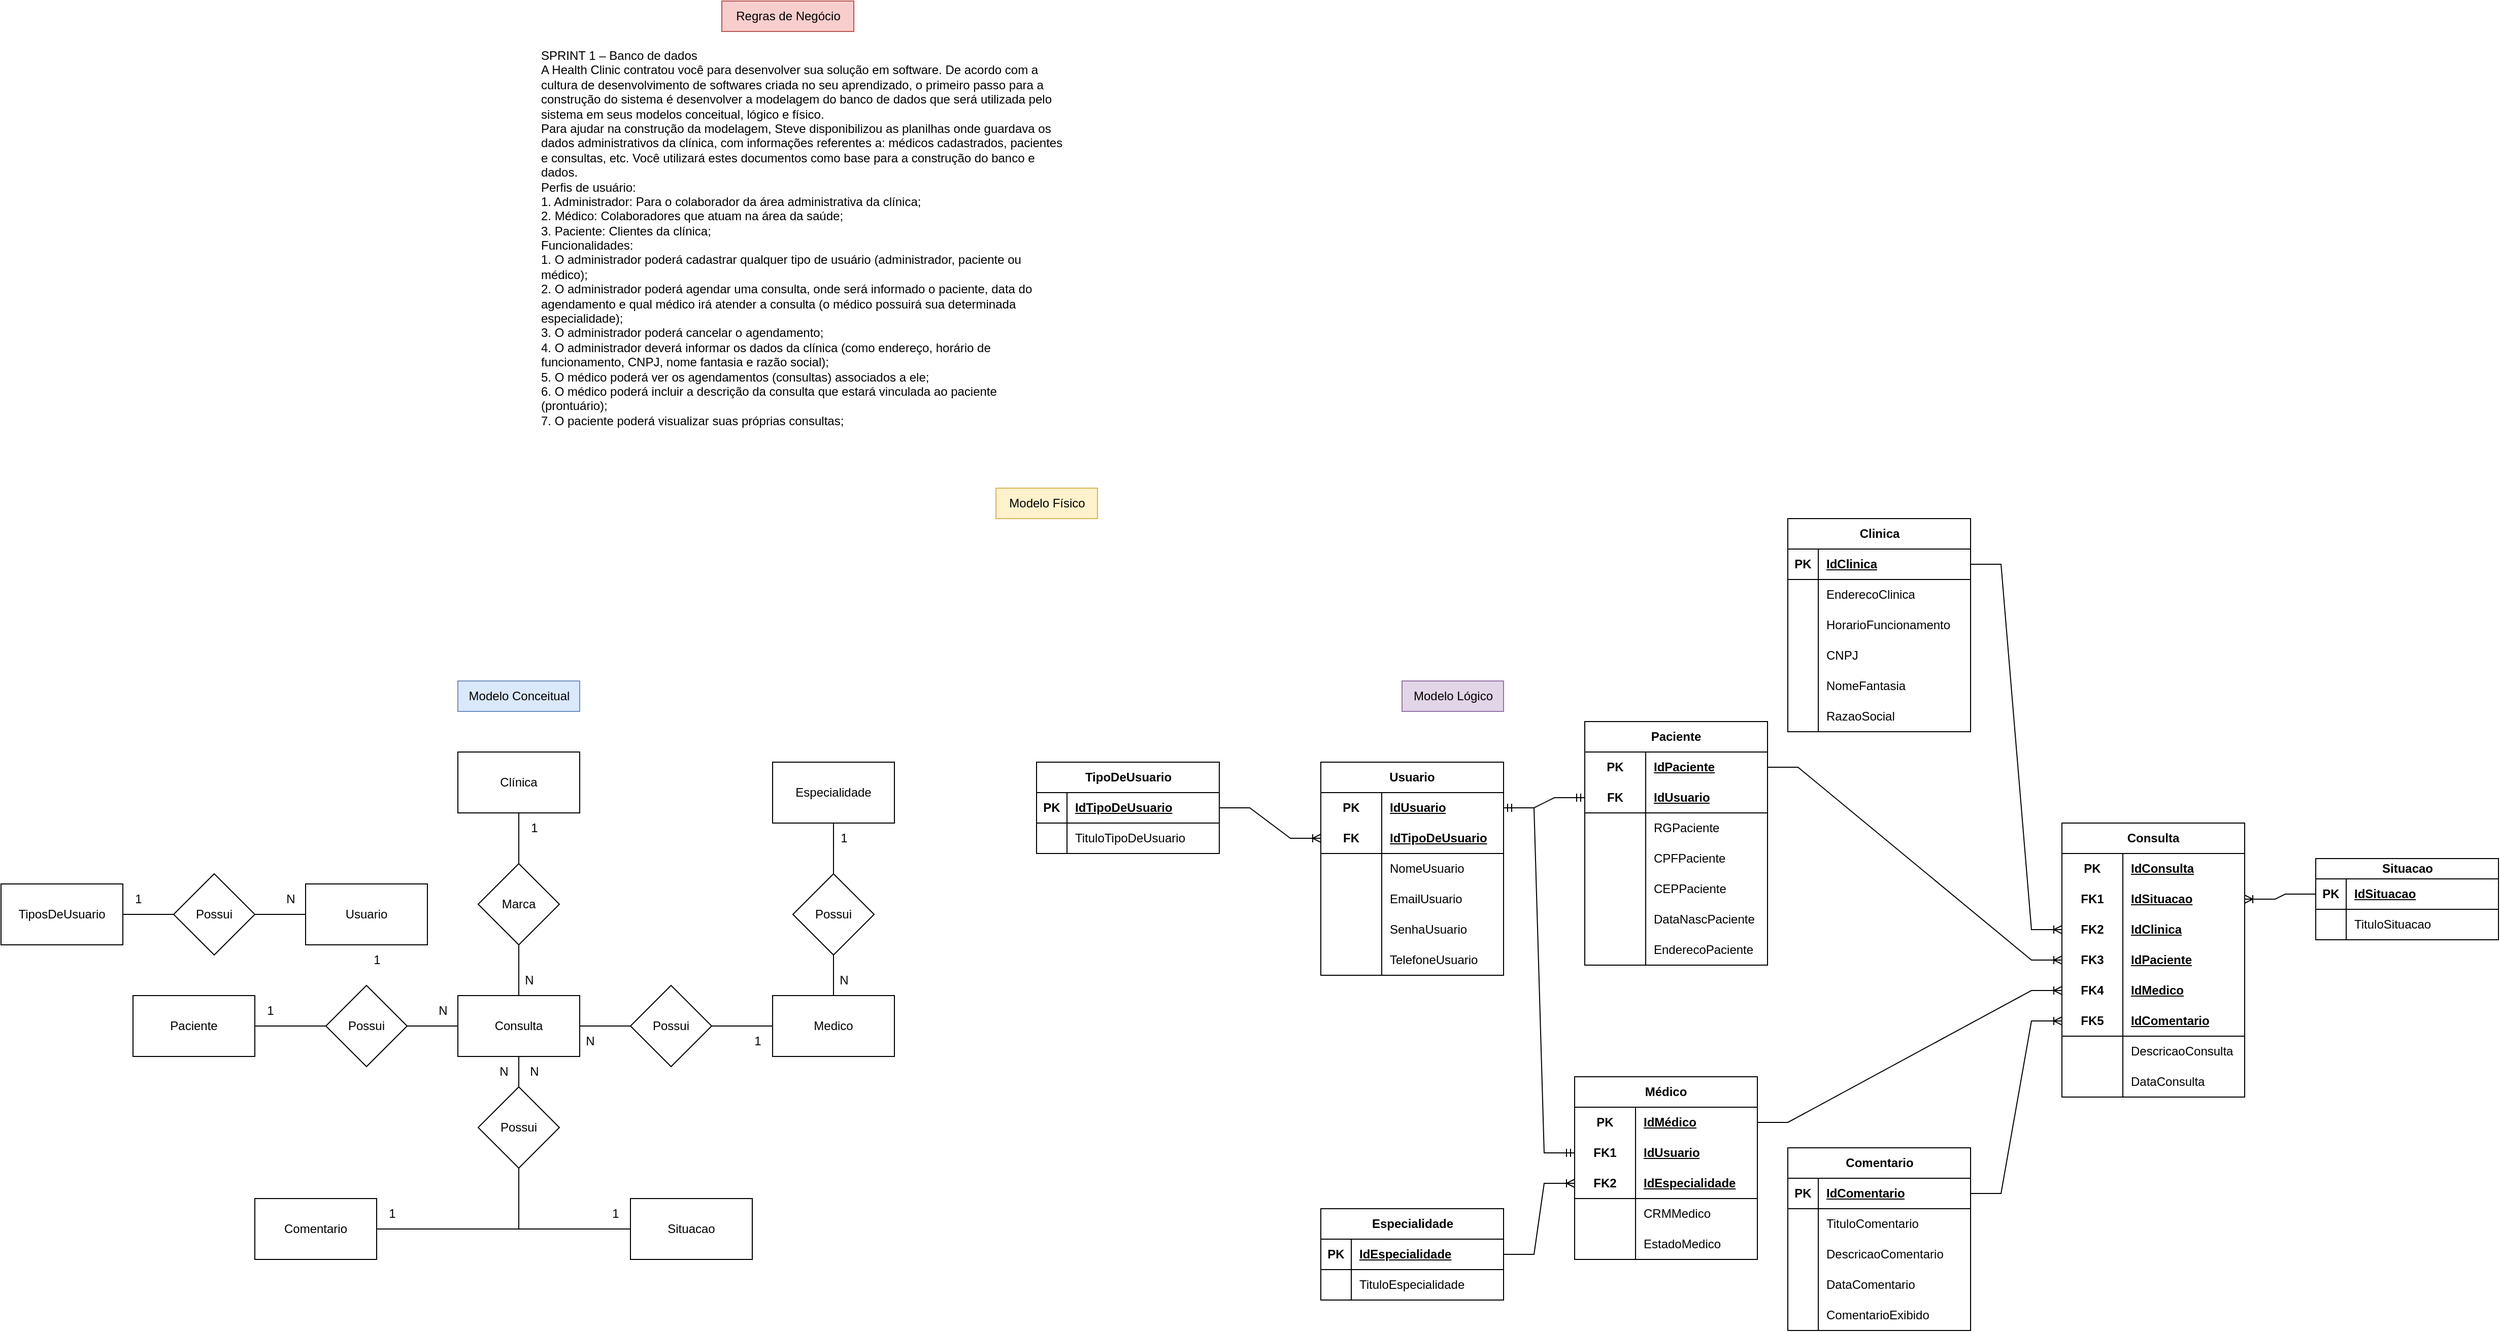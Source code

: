 <mxfile version="21.6.8" type="device">
  <diagram name="Página-1" id="Glht7QMjmwHEcknVeBxI">
    <mxGraphModel dx="2095" dy="768" grid="1" gridSize="10" guides="1" tooltips="1" connect="1" arrows="1" fold="1" page="0" pageScale="1" pageWidth="827" pageHeight="1169" math="0" shadow="0">
      <root>
        <mxCell id="0" />
        <mxCell id="1" parent="0" />
        <mxCell id="Ld6sLfsfB1zGds4BfOiX-1" value="Regras de Negócio" style="text;html=1;align=center;verticalAlign=middle;resizable=0;points=[];autosize=1;strokeColor=#b85450;fillColor=#f8cecc;" parent="1" vertex="1">
          <mxGeometry x="160" y="90" width="130" height="30" as="geometry" />
        </mxCell>
        <mxCell id="ua7cu-9W5NlXZyTE7CpF-1" value="SPRINT 1 – Banco de dados&#xa;A Health Clinic contratou você para desenvolver sua solução em software. De acordo com a&#xa;cultura de desenvolvimento de softwares criada no seu aprendizado, o primeiro passo para a&#xa;construção do sistema é desenvolver a modelagem do banco de dados que será utilizada pelo&#xa;sistema em seus modelos conceitual, lógico e físico.&#xa;Para ajudar na construção da modelagem, Steve disponibilizou as planilhas onde guardava os&#xa;dados administrativos da clínica, com informações referentes a: médicos cadastrados, pacientes&#xa;e consultas, etc. Você utilizará estes documentos como base para a construção do banco e&#xa;dados.&#xa;Perfis de usuário:&#xa;1. Administrador: Para o colaborador da área administrativa da clínica;&#xa;2. Médico: Colaboradores que atuam na área da saúde;&#xa;3. Paciente: Clientes da clínica;&#xa;Funcionalidades:&#xa;1. O administrador poderá cadastrar qualquer tipo de usuário (administrador, paciente ou&#xa;médico);&#xa;2. O administrador poderá agendar uma consulta, onde será informado o paciente, data do&#xa;agendamento e qual médico irá atender a consulta (o médico possuirá sua determinada&#xa;especialidade);&#xa;3. O administrador poderá cancelar o agendamento;&#xa;4. O administrador deverá informar os dados da clínica (como endereço, horário de&#xa;funcionamento, CNPJ, nome fantasia e razão social);&#xa;5. O médico poderá ver os agendamentos (consultas) associados a ele;&#xa;6. O médico poderá incluir a descrição da consulta que estará vinculada ao paciente&#xa;(prontuário);&#xa;7. O paciente poderá visualizar suas próprias consultas;" style="text;whiteSpace=wrap;" vertex="1" parent="1">
          <mxGeometry x="-20" y="130" width="560" height="400" as="geometry" />
        </mxCell>
        <mxCell id="ua7cu-9W5NlXZyTE7CpF-2" value="Modelo Conceitual" style="text;html=1;align=center;verticalAlign=middle;resizable=0;points=[];autosize=1;strokeColor=#6c8ebf;fillColor=#dae8fc;" vertex="1" parent="1">
          <mxGeometry x="-100" y="760" width="120" height="30" as="geometry" />
        </mxCell>
        <mxCell id="ua7cu-9W5NlXZyTE7CpF-3" value="Modelo Lógico" style="text;html=1;align=center;verticalAlign=middle;resizable=0;points=[];autosize=1;strokeColor=#9673a6;fillColor=#e1d5e7;" vertex="1" parent="1">
          <mxGeometry x="830" y="760" width="100" height="30" as="geometry" />
        </mxCell>
        <mxCell id="ua7cu-9W5NlXZyTE7CpF-4" value="Modelo Físico" style="text;html=1;align=center;verticalAlign=middle;resizable=0;points=[];autosize=1;strokeColor=#d6b656;fillColor=#fff2cc;" vertex="1" parent="1">
          <mxGeometry x="430" y="570" width="100" height="30" as="geometry" />
        </mxCell>
        <mxCell id="ua7cu-9W5NlXZyTE7CpF-5" value="Usuario" style="rounded=0;whiteSpace=wrap;html=1;" vertex="1" parent="1">
          <mxGeometry x="-250" y="960" width="120" height="60" as="geometry" />
        </mxCell>
        <mxCell id="ua7cu-9W5NlXZyTE7CpF-23" style="edgeStyle=orthogonalEdgeStyle;rounded=0;orthogonalLoop=1;jettySize=auto;html=1;exitX=1;exitY=0.5;exitDx=0;exitDy=0;entryX=0;entryY=0.5;entryDx=0;entryDy=0;endArrow=none;endFill=0;" edge="1" parent="1" source="ua7cu-9W5NlXZyTE7CpF-6" target="ua7cu-9W5NlXZyTE7CpF-22">
          <mxGeometry relative="1" as="geometry" />
        </mxCell>
        <mxCell id="ua7cu-9W5NlXZyTE7CpF-6" value="TiposDeUsuario" style="rounded=0;whiteSpace=wrap;html=1;" vertex="1" parent="1">
          <mxGeometry x="-550" y="960" width="120" height="60" as="geometry" />
        </mxCell>
        <mxCell id="ua7cu-9W5NlXZyTE7CpF-35" style="edgeStyle=orthogonalEdgeStyle;rounded=0;orthogonalLoop=1;jettySize=auto;html=1;exitX=1;exitY=0.5;exitDx=0;exitDy=0;entryX=0;entryY=0.5;entryDx=0;entryDy=0;endArrow=none;endFill=0;" edge="1" parent="1" source="ua7cu-9W5NlXZyTE7CpF-9" target="ua7cu-9W5NlXZyTE7CpF-18">
          <mxGeometry relative="1" as="geometry" />
        </mxCell>
        <mxCell id="ua7cu-9W5NlXZyTE7CpF-9" value="Paciente" style="rounded=0;whiteSpace=wrap;html=1;" vertex="1" parent="1">
          <mxGeometry x="-420" y="1070" width="120" height="60" as="geometry" />
        </mxCell>
        <mxCell id="ua7cu-9W5NlXZyTE7CpF-28" style="edgeStyle=orthogonalEdgeStyle;rounded=0;orthogonalLoop=1;jettySize=auto;html=1;exitX=0;exitY=0.5;exitDx=0;exitDy=0;entryX=1;entryY=0.5;entryDx=0;entryDy=0;endArrow=none;endFill=0;" edge="1" parent="1" source="ua7cu-9W5NlXZyTE7CpF-10" target="ua7cu-9W5NlXZyTE7CpF-19">
          <mxGeometry relative="1" as="geometry" />
        </mxCell>
        <mxCell id="ua7cu-9W5NlXZyTE7CpF-10" value="Medico" style="rounded=0;whiteSpace=wrap;html=1;" vertex="1" parent="1">
          <mxGeometry x="210" y="1070" width="120" height="60" as="geometry" />
        </mxCell>
        <mxCell id="ua7cu-9W5NlXZyTE7CpF-31" style="edgeStyle=orthogonalEdgeStyle;rounded=0;orthogonalLoop=1;jettySize=auto;html=1;exitX=0.5;exitY=1;exitDx=0;exitDy=0;entryX=0.5;entryY=0;entryDx=0;entryDy=0;endArrow=none;endFill=0;" edge="1" parent="1" source="ua7cu-9W5NlXZyTE7CpF-12" target="ua7cu-9W5NlXZyTE7CpF-21">
          <mxGeometry relative="1" as="geometry" />
        </mxCell>
        <mxCell id="ua7cu-9W5NlXZyTE7CpF-12" value="Consulta" style="rounded=0;whiteSpace=wrap;html=1;" vertex="1" parent="1">
          <mxGeometry x="-100" y="1070" width="120" height="60" as="geometry" />
        </mxCell>
        <mxCell id="ua7cu-9W5NlXZyTE7CpF-15" value="Comentario" style="rounded=0;whiteSpace=wrap;html=1;" vertex="1" parent="1">
          <mxGeometry x="-300" y="1270" width="120" height="60" as="geometry" />
        </mxCell>
        <mxCell id="ua7cu-9W5NlXZyTE7CpF-26" style="edgeStyle=orthogonalEdgeStyle;rounded=0;orthogonalLoop=1;jettySize=auto;html=1;exitX=0.5;exitY=1;exitDx=0;exitDy=0;entryX=0.5;entryY=0;entryDx=0;entryDy=0;endArrow=none;endFill=0;" edge="1" parent="1" source="ua7cu-9W5NlXZyTE7CpF-16" target="ua7cu-9W5NlXZyTE7CpF-20">
          <mxGeometry relative="1" as="geometry" />
        </mxCell>
        <mxCell id="ua7cu-9W5NlXZyTE7CpF-16" value="Especialidade" style="rounded=0;whiteSpace=wrap;html=1;" vertex="1" parent="1">
          <mxGeometry x="210" y="840" width="120" height="60" as="geometry" />
        </mxCell>
        <mxCell id="ua7cu-9W5NlXZyTE7CpF-37" style="edgeStyle=orthogonalEdgeStyle;rounded=0;orthogonalLoop=1;jettySize=auto;html=1;exitX=0.5;exitY=1;exitDx=0;exitDy=0;entryX=0.5;entryY=0;entryDx=0;entryDy=0;endArrow=none;endFill=0;" edge="1" parent="1" source="ua7cu-9W5NlXZyTE7CpF-17" target="ua7cu-9W5NlXZyTE7CpF-12">
          <mxGeometry relative="1" as="geometry" />
        </mxCell>
        <mxCell id="ua7cu-9W5NlXZyTE7CpF-17" value="Marca" style="rhombus;whiteSpace=wrap;html=1;" vertex="1" parent="1">
          <mxGeometry x="-80" y="940" width="80" height="80" as="geometry" />
        </mxCell>
        <mxCell id="ua7cu-9W5NlXZyTE7CpF-34" style="edgeStyle=orthogonalEdgeStyle;rounded=0;orthogonalLoop=1;jettySize=auto;html=1;exitX=1;exitY=0.5;exitDx=0;exitDy=0;entryX=0;entryY=0.5;entryDx=0;entryDy=0;endArrow=none;endFill=0;" edge="1" parent="1" source="ua7cu-9W5NlXZyTE7CpF-18" target="ua7cu-9W5NlXZyTE7CpF-12">
          <mxGeometry relative="1" as="geometry" />
        </mxCell>
        <mxCell id="ua7cu-9W5NlXZyTE7CpF-18" value="Possui" style="rhombus;whiteSpace=wrap;html=1;" vertex="1" parent="1">
          <mxGeometry x="-230" y="1060" width="80" height="80" as="geometry" />
        </mxCell>
        <mxCell id="ua7cu-9W5NlXZyTE7CpF-29" style="edgeStyle=orthogonalEdgeStyle;rounded=0;orthogonalLoop=1;jettySize=auto;html=1;exitX=0;exitY=0.5;exitDx=0;exitDy=0;entryX=1;entryY=0.5;entryDx=0;entryDy=0;endArrow=none;endFill=0;" edge="1" parent="1" source="ua7cu-9W5NlXZyTE7CpF-19" target="ua7cu-9W5NlXZyTE7CpF-12">
          <mxGeometry relative="1" as="geometry" />
        </mxCell>
        <mxCell id="ua7cu-9W5NlXZyTE7CpF-19" value="Possui" style="rhombus;whiteSpace=wrap;html=1;" vertex="1" parent="1">
          <mxGeometry x="70" y="1060" width="80" height="80" as="geometry" />
        </mxCell>
        <mxCell id="ua7cu-9W5NlXZyTE7CpF-27" style="edgeStyle=orthogonalEdgeStyle;rounded=0;orthogonalLoop=1;jettySize=auto;html=1;exitX=0.5;exitY=1;exitDx=0;exitDy=0;entryX=0.5;entryY=0;entryDx=0;entryDy=0;endArrow=none;endFill=0;" edge="1" parent="1" source="ua7cu-9W5NlXZyTE7CpF-20" target="ua7cu-9W5NlXZyTE7CpF-10">
          <mxGeometry relative="1" as="geometry" />
        </mxCell>
        <mxCell id="ua7cu-9W5NlXZyTE7CpF-20" value="Possui" style="rhombus;whiteSpace=wrap;html=1;" vertex="1" parent="1">
          <mxGeometry x="230" y="950" width="80" height="80" as="geometry" />
        </mxCell>
        <mxCell id="ua7cu-9W5NlXZyTE7CpF-32" style="edgeStyle=orthogonalEdgeStyle;rounded=0;orthogonalLoop=1;jettySize=auto;html=1;exitX=0.5;exitY=1;exitDx=0;exitDy=0;entryX=1;entryY=0.5;entryDx=0;entryDy=0;endArrow=none;endFill=0;" edge="1" parent="1" source="ua7cu-9W5NlXZyTE7CpF-21" target="ua7cu-9W5NlXZyTE7CpF-15">
          <mxGeometry relative="1" as="geometry" />
        </mxCell>
        <mxCell id="ua7cu-9W5NlXZyTE7CpF-21" value="Possui" style="rhombus;whiteSpace=wrap;html=1;" vertex="1" parent="1">
          <mxGeometry x="-80" y="1160" width="80" height="80" as="geometry" />
        </mxCell>
        <mxCell id="ua7cu-9W5NlXZyTE7CpF-24" style="edgeStyle=orthogonalEdgeStyle;rounded=0;orthogonalLoop=1;jettySize=auto;html=1;exitX=1;exitY=0.5;exitDx=0;exitDy=0;entryX=0;entryY=0.5;entryDx=0;entryDy=0;endArrow=none;endFill=0;" edge="1" parent="1" source="ua7cu-9W5NlXZyTE7CpF-22" target="ua7cu-9W5NlXZyTE7CpF-5">
          <mxGeometry relative="1" as="geometry" />
        </mxCell>
        <mxCell id="ua7cu-9W5NlXZyTE7CpF-22" value="Possui" style="rhombus;whiteSpace=wrap;html=1;" vertex="1" parent="1">
          <mxGeometry x="-380" y="950" width="80" height="80" as="geometry" />
        </mxCell>
        <mxCell id="ua7cu-9W5NlXZyTE7CpF-38" value="N" style="text;html=1;align=center;verticalAlign=middle;resizable=0;points=[];autosize=1;strokeColor=none;fillColor=none;" vertex="1" parent="1">
          <mxGeometry x="-280" y="960" width="30" height="30" as="geometry" />
        </mxCell>
        <mxCell id="ua7cu-9W5NlXZyTE7CpF-39" value="1" style="text;html=1;align=center;verticalAlign=middle;resizable=0;points=[];autosize=1;strokeColor=none;fillColor=none;" vertex="1" parent="1">
          <mxGeometry x="-430" y="960" width="30" height="30" as="geometry" />
        </mxCell>
        <mxCell id="ua7cu-9W5NlXZyTE7CpF-40" value="N" style="text;html=1;align=center;verticalAlign=middle;resizable=0;points=[];autosize=1;strokeColor=none;fillColor=none;" vertex="1" parent="1">
          <mxGeometry x="-45" y="1040" width="30" height="30" as="geometry" />
        </mxCell>
        <mxCell id="ua7cu-9W5NlXZyTE7CpF-42" value="1" style="text;html=1;align=center;verticalAlign=middle;resizable=0;points=[];autosize=1;strokeColor=none;fillColor=none;" vertex="1" parent="1">
          <mxGeometry x="-195" y="1020" width="30" height="30" as="geometry" />
        </mxCell>
        <mxCell id="ua7cu-9W5NlXZyTE7CpF-43" value="1" style="text;html=1;align=center;verticalAlign=middle;resizable=0;points=[];autosize=1;strokeColor=none;fillColor=none;" vertex="1" parent="1">
          <mxGeometry x="-300" y="1070" width="30" height="30" as="geometry" />
        </mxCell>
        <mxCell id="ua7cu-9W5NlXZyTE7CpF-44" value="N" style="text;html=1;align=center;verticalAlign=middle;resizable=0;points=[];autosize=1;strokeColor=none;fillColor=none;" vertex="1" parent="1">
          <mxGeometry x="-130" y="1070" width="30" height="30" as="geometry" />
        </mxCell>
        <mxCell id="ua7cu-9W5NlXZyTE7CpF-45" value="1" style="text;html=1;align=center;verticalAlign=middle;resizable=0;points=[];autosize=1;strokeColor=none;fillColor=none;" vertex="1" parent="1">
          <mxGeometry x="180" y="1100" width="30" height="30" as="geometry" />
        </mxCell>
        <mxCell id="ua7cu-9W5NlXZyTE7CpF-46" value="N" style="text;html=1;align=center;verticalAlign=middle;resizable=0;points=[];autosize=1;strokeColor=none;fillColor=none;" vertex="1" parent="1">
          <mxGeometry x="15" y="1100" width="30" height="30" as="geometry" />
        </mxCell>
        <mxCell id="ua7cu-9W5NlXZyTE7CpF-47" value="1" style="text;html=1;align=center;verticalAlign=middle;resizable=0;points=[];autosize=1;strokeColor=none;fillColor=none;" vertex="1" parent="1">
          <mxGeometry x="265" y="900" width="30" height="30" as="geometry" />
        </mxCell>
        <mxCell id="ua7cu-9W5NlXZyTE7CpF-48" value="N" style="text;html=1;align=center;verticalAlign=middle;resizable=0;points=[];autosize=1;strokeColor=none;fillColor=none;" vertex="1" parent="1">
          <mxGeometry x="265" y="1040" width="30" height="30" as="geometry" />
        </mxCell>
        <mxCell id="ua7cu-9W5NlXZyTE7CpF-51" value="N" style="text;html=1;align=center;verticalAlign=middle;resizable=0;points=[];autosize=1;strokeColor=none;fillColor=none;" vertex="1" parent="1">
          <mxGeometry x="-70" y="1130" width="30" height="30" as="geometry" />
        </mxCell>
        <mxCell id="ua7cu-9W5NlXZyTE7CpF-52" value="1" style="text;html=1;align=center;verticalAlign=middle;resizable=0;points=[];autosize=1;strokeColor=none;fillColor=none;" vertex="1" parent="1">
          <mxGeometry x="-180" y="1270" width="30" height="30" as="geometry" />
        </mxCell>
        <mxCell id="ua7cu-9W5NlXZyTE7CpF-53" value="TipoDeUsuario" style="shape=table;startSize=30;container=1;collapsible=1;childLayout=tableLayout;fixedRows=1;rowLines=0;fontStyle=1;align=center;resizeLast=1;html=1;" vertex="1" parent="1">
          <mxGeometry x="470" y="840" width="180" height="90" as="geometry" />
        </mxCell>
        <mxCell id="ua7cu-9W5NlXZyTE7CpF-54" value="" style="shape=tableRow;horizontal=0;startSize=0;swimlaneHead=0;swimlaneBody=0;fillColor=none;collapsible=0;dropTarget=0;points=[[0,0.5],[1,0.5]];portConstraint=eastwest;top=0;left=0;right=0;bottom=1;" vertex="1" parent="ua7cu-9W5NlXZyTE7CpF-53">
          <mxGeometry y="30" width="180" height="30" as="geometry" />
        </mxCell>
        <mxCell id="ua7cu-9W5NlXZyTE7CpF-55" value="PK" style="shape=partialRectangle;connectable=0;fillColor=none;top=0;left=0;bottom=0;right=0;fontStyle=1;overflow=hidden;whiteSpace=wrap;html=1;" vertex="1" parent="ua7cu-9W5NlXZyTE7CpF-54">
          <mxGeometry width="30" height="30" as="geometry">
            <mxRectangle width="30" height="30" as="alternateBounds" />
          </mxGeometry>
        </mxCell>
        <mxCell id="ua7cu-9W5NlXZyTE7CpF-56" value="IdTipoDeUsuario" style="shape=partialRectangle;connectable=0;fillColor=none;top=0;left=0;bottom=0;right=0;align=left;spacingLeft=6;fontStyle=5;overflow=hidden;whiteSpace=wrap;html=1;" vertex="1" parent="ua7cu-9W5NlXZyTE7CpF-54">
          <mxGeometry x="30" width="150" height="30" as="geometry">
            <mxRectangle width="150" height="30" as="alternateBounds" />
          </mxGeometry>
        </mxCell>
        <mxCell id="ua7cu-9W5NlXZyTE7CpF-57" value="" style="shape=tableRow;horizontal=0;startSize=0;swimlaneHead=0;swimlaneBody=0;fillColor=none;collapsible=0;dropTarget=0;points=[[0,0.5],[1,0.5]];portConstraint=eastwest;top=0;left=0;right=0;bottom=0;" vertex="1" parent="ua7cu-9W5NlXZyTE7CpF-53">
          <mxGeometry y="60" width="180" height="30" as="geometry" />
        </mxCell>
        <mxCell id="ua7cu-9W5NlXZyTE7CpF-58" value="" style="shape=partialRectangle;connectable=0;fillColor=none;top=0;left=0;bottom=0;right=0;editable=1;overflow=hidden;whiteSpace=wrap;html=1;" vertex="1" parent="ua7cu-9W5NlXZyTE7CpF-57">
          <mxGeometry width="30" height="30" as="geometry">
            <mxRectangle width="30" height="30" as="alternateBounds" />
          </mxGeometry>
        </mxCell>
        <mxCell id="ua7cu-9W5NlXZyTE7CpF-59" value="TituloTipoDeUsuario" style="shape=partialRectangle;connectable=0;fillColor=none;top=0;left=0;bottom=0;right=0;align=left;spacingLeft=6;overflow=hidden;whiteSpace=wrap;html=1;" vertex="1" parent="ua7cu-9W5NlXZyTE7CpF-57">
          <mxGeometry x="30" width="150" height="30" as="geometry">
            <mxRectangle width="150" height="30" as="alternateBounds" />
          </mxGeometry>
        </mxCell>
        <mxCell id="ua7cu-9W5NlXZyTE7CpF-66" value="Usuario" style="shape=table;startSize=30;container=1;collapsible=1;childLayout=tableLayout;fixedRows=1;rowLines=0;fontStyle=1;align=center;resizeLast=1;html=1;whiteSpace=wrap;" vertex="1" parent="1">
          <mxGeometry x="750" y="840" width="180" height="210" as="geometry" />
        </mxCell>
        <mxCell id="ua7cu-9W5NlXZyTE7CpF-67" value="" style="shape=tableRow;horizontal=0;startSize=0;swimlaneHead=0;swimlaneBody=0;fillColor=none;collapsible=0;dropTarget=0;points=[[0,0.5],[1,0.5]];portConstraint=eastwest;top=0;left=0;right=0;bottom=0;html=1;" vertex="1" parent="ua7cu-9W5NlXZyTE7CpF-66">
          <mxGeometry y="30" width="180" height="30" as="geometry" />
        </mxCell>
        <mxCell id="ua7cu-9W5NlXZyTE7CpF-68" value="PK" style="shape=partialRectangle;connectable=0;fillColor=none;top=0;left=0;bottom=0;right=0;fontStyle=1;overflow=hidden;html=1;whiteSpace=wrap;" vertex="1" parent="ua7cu-9W5NlXZyTE7CpF-67">
          <mxGeometry width="60" height="30" as="geometry">
            <mxRectangle width="60" height="30" as="alternateBounds" />
          </mxGeometry>
        </mxCell>
        <mxCell id="ua7cu-9W5NlXZyTE7CpF-69" value="IdUsuario" style="shape=partialRectangle;connectable=0;fillColor=none;top=0;left=0;bottom=0;right=0;align=left;spacingLeft=6;fontStyle=5;overflow=hidden;html=1;whiteSpace=wrap;" vertex="1" parent="ua7cu-9W5NlXZyTE7CpF-67">
          <mxGeometry x="60" width="120" height="30" as="geometry">
            <mxRectangle width="120" height="30" as="alternateBounds" />
          </mxGeometry>
        </mxCell>
        <mxCell id="ua7cu-9W5NlXZyTE7CpF-70" value="" style="shape=tableRow;horizontal=0;startSize=0;swimlaneHead=0;swimlaneBody=0;fillColor=none;collapsible=0;dropTarget=0;points=[[0,0.5],[1,0.5]];portConstraint=eastwest;top=0;left=0;right=0;bottom=1;html=1;" vertex="1" parent="ua7cu-9W5NlXZyTE7CpF-66">
          <mxGeometry y="60" width="180" height="30" as="geometry" />
        </mxCell>
        <mxCell id="ua7cu-9W5NlXZyTE7CpF-71" value="FK" style="shape=partialRectangle;connectable=0;fillColor=none;top=0;left=0;bottom=0;right=0;fontStyle=1;overflow=hidden;html=1;whiteSpace=wrap;" vertex="1" parent="ua7cu-9W5NlXZyTE7CpF-70">
          <mxGeometry width="60" height="30" as="geometry">
            <mxRectangle width="60" height="30" as="alternateBounds" />
          </mxGeometry>
        </mxCell>
        <mxCell id="ua7cu-9W5NlXZyTE7CpF-72" value="IdTipoDeUsuario" style="shape=partialRectangle;connectable=0;fillColor=none;top=0;left=0;bottom=0;right=0;align=left;spacingLeft=6;fontStyle=5;overflow=hidden;html=1;whiteSpace=wrap;" vertex="1" parent="ua7cu-9W5NlXZyTE7CpF-70">
          <mxGeometry x="60" width="120" height="30" as="geometry">
            <mxRectangle width="120" height="30" as="alternateBounds" />
          </mxGeometry>
        </mxCell>
        <mxCell id="ua7cu-9W5NlXZyTE7CpF-73" value="" style="shape=tableRow;horizontal=0;startSize=0;swimlaneHead=0;swimlaneBody=0;fillColor=none;collapsible=0;dropTarget=0;points=[[0,0.5],[1,0.5]];portConstraint=eastwest;top=0;left=0;right=0;bottom=0;html=1;" vertex="1" parent="ua7cu-9W5NlXZyTE7CpF-66">
          <mxGeometry y="90" width="180" height="30" as="geometry" />
        </mxCell>
        <mxCell id="ua7cu-9W5NlXZyTE7CpF-74" value="" style="shape=partialRectangle;connectable=0;fillColor=none;top=0;left=0;bottom=0;right=0;editable=1;overflow=hidden;html=1;whiteSpace=wrap;" vertex="1" parent="ua7cu-9W5NlXZyTE7CpF-73">
          <mxGeometry width="60" height="30" as="geometry">
            <mxRectangle width="60" height="30" as="alternateBounds" />
          </mxGeometry>
        </mxCell>
        <mxCell id="ua7cu-9W5NlXZyTE7CpF-75" value="NomeUsuario" style="shape=partialRectangle;connectable=0;fillColor=none;top=0;left=0;bottom=0;right=0;align=left;spacingLeft=6;overflow=hidden;html=1;whiteSpace=wrap;" vertex="1" parent="ua7cu-9W5NlXZyTE7CpF-73">
          <mxGeometry x="60" width="120" height="30" as="geometry">
            <mxRectangle width="120" height="30" as="alternateBounds" />
          </mxGeometry>
        </mxCell>
        <mxCell id="ua7cu-9W5NlXZyTE7CpF-76" value="" style="shape=tableRow;horizontal=0;startSize=0;swimlaneHead=0;swimlaneBody=0;fillColor=none;collapsible=0;dropTarget=0;points=[[0,0.5],[1,0.5]];portConstraint=eastwest;top=0;left=0;right=0;bottom=0;html=1;" vertex="1" parent="ua7cu-9W5NlXZyTE7CpF-66">
          <mxGeometry y="120" width="180" height="30" as="geometry" />
        </mxCell>
        <mxCell id="ua7cu-9W5NlXZyTE7CpF-77" value="" style="shape=partialRectangle;connectable=0;fillColor=none;top=0;left=0;bottom=0;right=0;editable=1;overflow=hidden;html=1;whiteSpace=wrap;" vertex="1" parent="ua7cu-9W5NlXZyTE7CpF-76">
          <mxGeometry width="60" height="30" as="geometry">
            <mxRectangle width="60" height="30" as="alternateBounds" />
          </mxGeometry>
        </mxCell>
        <mxCell id="ua7cu-9W5NlXZyTE7CpF-78" value="EmailUsuario" style="shape=partialRectangle;connectable=0;fillColor=none;top=0;left=0;bottom=0;right=0;align=left;spacingLeft=6;overflow=hidden;html=1;whiteSpace=wrap;" vertex="1" parent="ua7cu-9W5NlXZyTE7CpF-76">
          <mxGeometry x="60" width="120" height="30" as="geometry">
            <mxRectangle width="120" height="30" as="alternateBounds" />
          </mxGeometry>
        </mxCell>
        <mxCell id="ua7cu-9W5NlXZyTE7CpF-79" style="shape=tableRow;horizontal=0;startSize=0;swimlaneHead=0;swimlaneBody=0;fillColor=none;collapsible=0;dropTarget=0;points=[[0,0.5],[1,0.5]];portConstraint=eastwest;top=0;left=0;right=0;bottom=0;html=1;" vertex="1" parent="ua7cu-9W5NlXZyTE7CpF-66">
          <mxGeometry y="150" width="180" height="30" as="geometry" />
        </mxCell>
        <mxCell id="ua7cu-9W5NlXZyTE7CpF-80" style="shape=partialRectangle;connectable=0;fillColor=none;top=0;left=0;bottom=0;right=0;editable=1;overflow=hidden;html=1;whiteSpace=wrap;" vertex="1" parent="ua7cu-9W5NlXZyTE7CpF-79">
          <mxGeometry width="60" height="30" as="geometry">
            <mxRectangle width="60" height="30" as="alternateBounds" />
          </mxGeometry>
        </mxCell>
        <mxCell id="ua7cu-9W5NlXZyTE7CpF-81" value="SenhaUsuario" style="shape=partialRectangle;connectable=0;fillColor=none;top=0;left=0;bottom=0;right=0;align=left;spacingLeft=6;overflow=hidden;html=1;whiteSpace=wrap;" vertex="1" parent="ua7cu-9W5NlXZyTE7CpF-79">
          <mxGeometry x="60" width="120" height="30" as="geometry">
            <mxRectangle width="120" height="30" as="alternateBounds" />
          </mxGeometry>
        </mxCell>
        <mxCell id="ua7cu-9W5NlXZyTE7CpF-82" style="shape=tableRow;horizontal=0;startSize=0;swimlaneHead=0;swimlaneBody=0;fillColor=none;collapsible=0;dropTarget=0;points=[[0,0.5],[1,0.5]];portConstraint=eastwest;top=0;left=0;right=0;bottom=0;html=1;" vertex="1" parent="ua7cu-9W5NlXZyTE7CpF-66">
          <mxGeometry y="180" width="180" height="30" as="geometry" />
        </mxCell>
        <mxCell id="ua7cu-9W5NlXZyTE7CpF-83" style="shape=partialRectangle;connectable=0;fillColor=none;top=0;left=0;bottom=0;right=0;editable=1;overflow=hidden;html=1;whiteSpace=wrap;" vertex="1" parent="ua7cu-9W5NlXZyTE7CpF-82">
          <mxGeometry width="60" height="30" as="geometry">
            <mxRectangle width="60" height="30" as="alternateBounds" />
          </mxGeometry>
        </mxCell>
        <mxCell id="ua7cu-9W5NlXZyTE7CpF-84" value="TelefoneUsuario" style="shape=partialRectangle;connectable=0;fillColor=none;top=0;left=0;bottom=0;right=0;align=left;spacingLeft=6;overflow=hidden;html=1;whiteSpace=wrap;" vertex="1" parent="ua7cu-9W5NlXZyTE7CpF-82">
          <mxGeometry x="60" width="120" height="30" as="geometry">
            <mxRectangle width="120" height="30" as="alternateBounds" />
          </mxGeometry>
        </mxCell>
        <mxCell id="ua7cu-9W5NlXZyTE7CpF-85" value="Especialidade" style="shape=table;startSize=30;container=1;collapsible=1;childLayout=tableLayout;fixedRows=1;rowLines=0;fontStyle=1;align=center;resizeLast=1;html=1;" vertex="1" parent="1">
          <mxGeometry x="750" y="1280" width="180" height="90" as="geometry" />
        </mxCell>
        <mxCell id="ua7cu-9W5NlXZyTE7CpF-86" value="" style="shape=tableRow;horizontal=0;startSize=0;swimlaneHead=0;swimlaneBody=0;fillColor=none;collapsible=0;dropTarget=0;points=[[0,0.5],[1,0.5]];portConstraint=eastwest;top=0;left=0;right=0;bottom=1;" vertex="1" parent="ua7cu-9W5NlXZyTE7CpF-85">
          <mxGeometry y="30" width="180" height="30" as="geometry" />
        </mxCell>
        <mxCell id="ua7cu-9W5NlXZyTE7CpF-87" value="PK" style="shape=partialRectangle;connectable=0;fillColor=none;top=0;left=0;bottom=0;right=0;fontStyle=1;overflow=hidden;whiteSpace=wrap;html=1;" vertex="1" parent="ua7cu-9W5NlXZyTE7CpF-86">
          <mxGeometry width="30" height="30" as="geometry">
            <mxRectangle width="30" height="30" as="alternateBounds" />
          </mxGeometry>
        </mxCell>
        <mxCell id="ua7cu-9W5NlXZyTE7CpF-88" value="IdEspecialidade" style="shape=partialRectangle;connectable=0;fillColor=none;top=0;left=0;bottom=0;right=0;align=left;spacingLeft=6;fontStyle=5;overflow=hidden;whiteSpace=wrap;html=1;" vertex="1" parent="ua7cu-9W5NlXZyTE7CpF-86">
          <mxGeometry x="30" width="150" height="30" as="geometry">
            <mxRectangle width="150" height="30" as="alternateBounds" />
          </mxGeometry>
        </mxCell>
        <mxCell id="ua7cu-9W5NlXZyTE7CpF-89" value="" style="shape=tableRow;horizontal=0;startSize=0;swimlaneHead=0;swimlaneBody=0;fillColor=none;collapsible=0;dropTarget=0;points=[[0,0.5],[1,0.5]];portConstraint=eastwest;top=0;left=0;right=0;bottom=0;" vertex="1" parent="ua7cu-9W5NlXZyTE7CpF-85">
          <mxGeometry y="60" width="180" height="30" as="geometry" />
        </mxCell>
        <mxCell id="ua7cu-9W5NlXZyTE7CpF-90" value="" style="shape=partialRectangle;connectable=0;fillColor=none;top=0;left=0;bottom=0;right=0;editable=1;overflow=hidden;whiteSpace=wrap;html=1;" vertex="1" parent="ua7cu-9W5NlXZyTE7CpF-89">
          <mxGeometry width="30" height="30" as="geometry">
            <mxRectangle width="30" height="30" as="alternateBounds" />
          </mxGeometry>
        </mxCell>
        <mxCell id="ua7cu-9W5NlXZyTE7CpF-91" value="TituloEspecialidade" style="shape=partialRectangle;connectable=0;fillColor=none;top=0;left=0;bottom=0;right=0;align=left;spacingLeft=6;overflow=hidden;whiteSpace=wrap;html=1;" vertex="1" parent="ua7cu-9W5NlXZyTE7CpF-89">
          <mxGeometry x="30" width="150" height="30" as="geometry">
            <mxRectangle width="150" height="30" as="alternateBounds" />
          </mxGeometry>
        </mxCell>
        <mxCell id="ua7cu-9W5NlXZyTE7CpF-112" style="edgeStyle=orthogonalEdgeStyle;rounded=0;orthogonalLoop=1;jettySize=auto;html=1;exitX=0.5;exitY=1;exitDx=0;exitDy=0;entryX=0.5;entryY=0;entryDx=0;entryDy=0;endArrow=none;endFill=0;" edge="1" parent="1" source="ua7cu-9W5NlXZyTE7CpF-111" target="ua7cu-9W5NlXZyTE7CpF-17">
          <mxGeometry relative="1" as="geometry" />
        </mxCell>
        <mxCell id="ua7cu-9W5NlXZyTE7CpF-111" value="Clínica" style="rounded=0;whiteSpace=wrap;html=1;" vertex="1" parent="1">
          <mxGeometry x="-100" y="830" width="120" height="60" as="geometry" />
        </mxCell>
        <mxCell id="ua7cu-9W5NlXZyTE7CpF-116" value="Paciente" style="shape=table;startSize=30;container=1;collapsible=1;childLayout=tableLayout;fixedRows=1;rowLines=0;fontStyle=1;align=center;resizeLast=1;html=1;whiteSpace=wrap;" vertex="1" parent="1">
          <mxGeometry x="1010" y="800" width="180" height="240" as="geometry" />
        </mxCell>
        <mxCell id="ua7cu-9W5NlXZyTE7CpF-117" value="" style="shape=tableRow;horizontal=0;startSize=0;swimlaneHead=0;swimlaneBody=0;fillColor=none;collapsible=0;dropTarget=0;points=[[0,0.5],[1,0.5]];portConstraint=eastwest;top=0;left=0;right=0;bottom=0;html=1;" vertex="1" parent="ua7cu-9W5NlXZyTE7CpF-116">
          <mxGeometry y="30" width="180" height="30" as="geometry" />
        </mxCell>
        <mxCell id="ua7cu-9W5NlXZyTE7CpF-118" value="PK" style="shape=partialRectangle;connectable=0;fillColor=none;top=0;left=0;bottom=0;right=0;fontStyle=1;overflow=hidden;html=1;whiteSpace=wrap;" vertex="1" parent="ua7cu-9W5NlXZyTE7CpF-117">
          <mxGeometry width="60" height="30" as="geometry">
            <mxRectangle width="60" height="30" as="alternateBounds" />
          </mxGeometry>
        </mxCell>
        <mxCell id="ua7cu-9W5NlXZyTE7CpF-119" value="IdPaciente" style="shape=partialRectangle;connectable=0;fillColor=none;top=0;left=0;bottom=0;right=0;align=left;spacingLeft=6;fontStyle=5;overflow=hidden;html=1;whiteSpace=wrap;" vertex="1" parent="ua7cu-9W5NlXZyTE7CpF-117">
          <mxGeometry x="60" width="120" height="30" as="geometry">
            <mxRectangle width="120" height="30" as="alternateBounds" />
          </mxGeometry>
        </mxCell>
        <mxCell id="ua7cu-9W5NlXZyTE7CpF-120" value="" style="shape=tableRow;horizontal=0;startSize=0;swimlaneHead=0;swimlaneBody=0;fillColor=none;collapsible=0;dropTarget=0;points=[[0,0.5],[1,0.5]];portConstraint=eastwest;top=0;left=0;right=0;bottom=1;html=1;" vertex="1" parent="ua7cu-9W5NlXZyTE7CpF-116">
          <mxGeometry y="60" width="180" height="30" as="geometry" />
        </mxCell>
        <mxCell id="ua7cu-9W5NlXZyTE7CpF-121" value="FK" style="shape=partialRectangle;connectable=0;fillColor=none;top=0;left=0;bottom=0;right=0;fontStyle=1;overflow=hidden;html=1;whiteSpace=wrap;" vertex="1" parent="ua7cu-9W5NlXZyTE7CpF-120">
          <mxGeometry width="60" height="30" as="geometry">
            <mxRectangle width="60" height="30" as="alternateBounds" />
          </mxGeometry>
        </mxCell>
        <mxCell id="ua7cu-9W5NlXZyTE7CpF-122" value="IdUsuario" style="shape=partialRectangle;connectable=0;fillColor=none;top=0;left=0;bottom=0;right=0;align=left;spacingLeft=6;fontStyle=5;overflow=hidden;html=1;whiteSpace=wrap;" vertex="1" parent="ua7cu-9W5NlXZyTE7CpF-120">
          <mxGeometry x="60" width="120" height="30" as="geometry">
            <mxRectangle width="120" height="30" as="alternateBounds" />
          </mxGeometry>
        </mxCell>
        <mxCell id="ua7cu-9W5NlXZyTE7CpF-123" value="" style="shape=tableRow;horizontal=0;startSize=0;swimlaneHead=0;swimlaneBody=0;fillColor=none;collapsible=0;dropTarget=0;points=[[0,0.5],[1,0.5]];portConstraint=eastwest;top=0;left=0;right=0;bottom=0;html=1;" vertex="1" parent="ua7cu-9W5NlXZyTE7CpF-116">
          <mxGeometry y="90" width="180" height="30" as="geometry" />
        </mxCell>
        <mxCell id="ua7cu-9W5NlXZyTE7CpF-124" value="" style="shape=partialRectangle;connectable=0;fillColor=none;top=0;left=0;bottom=0;right=0;editable=1;overflow=hidden;html=1;whiteSpace=wrap;" vertex="1" parent="ua7cu-9W5NlXZyTE7CpF-123">
          <mxGeometry width="60" height="30" as="geometry">
            <mxRectangle width="60" height="30" as="alternateBounds" />
          </mxGeometry>
        </mxCell>
        <mxCell id="ua7cu-9W5NlXZyTE7CpF-125" value="RGPaciente" style="shape=partialRectangle;connectable=0;fillColor=none;top=0;left=0;bottom=0;right=0;align=left;spacingLeft=6;overflow=hidden;html=1;whiteSpace=wrap;" vertex="1" parent="ua7cu-9W5NlXZyTE7CpF-123">
          <mxGeometry x="60" width="120" height="30" as="geometry">
            <mxRectangle width="120" height="30" as="alternateBounds" />
          </mxGeometry>
        </mxCell>
        <mxCell id="ua7cu-9W5NlXZyTE7CpF-126" value="" style="shape=tableRow;horizontal=0;startSize=0;swimlaneHead=0;swimlaneBody=0;fillColor=none;collapsible=0;dropTarget=0;points=[[0,0.5],[1,0.5]];portConstraint=eastwest;top=0;left=0;right=0;bottom=0;html=1;" vertex="1" parent="ua7cu-9W5NlXZyTE7CpF-116">
          <mxGeometry y="120" width="180" height="30" as="geometry" />
        </mxCell>
        <mxCell id="ua7cu-9W5NlXZyTE7CpF-127" value="" style="shape=partialRectangle;connectable=0;fillColor=none;top=0;left=0;bottom=0;right=0;editable=1;overflow=hidden;html=1;whiteSpace=wrap;" vertex="1" parent="ua7cu-9W5NlXZyTE7CpF-126">
          <mxGeometry width="60" height="30" as="geometry">
            <mxRectangle width="60" height="30" as="alternateBounds" />
          </mxGeometry>
        </mxCell>
        <mxCell id="ua7cu-9W5NlXZyTE7CpF-128" value="CPFPaciente" style="shape=partialRectangle;connectable=0;fillColor=none;top=0;left=0;bottom=0;right=0;align=left;spacingLeft=6;overflow=hidden;html=1;whiteSpace=wrap;" vertex="1" parent="ua7cu-9W5NlXZyTE7CpF-126">
          <mxGeometry x="60" width="120" height="30" as="geometry">
            <mxRectangle width="120" height="30" as="alternateBounds" />
          </mxGeometry>
        </mxCell>
        <mxCell id="ua7cu-9W5NlXZyTE7CpF-129" style="shape=tableRow;horizontal=0;startSize=0;swimlaneHead=0;swimlaneBody=0;fillColor=none;collapsible=0;dropTarget=0;points=[[0,0.5],[1,0.5]];portConstraint=eastwest;top=0;left=0;right=0;bottom=0;html=1;" vertex="1" parent="ua7cu-9W5NlXZyTE7CpF-116">
          <mxGeometry y="150" width="180" height="30" as="geometry" />
        </mxCell>
        <mxCell id="ua7cu-9W5NlXZyTE7CpF-130" style="shape=partialRectangle;connectable=0;fillColor=none;top=0;left=0;bottom=0;right=0;editable=1;overflow=hidden;html=1;whiteSpace=wrap;" vertex="1" parent="ua7cu-9W5NlXZyTE7CpF-129">
          <mxGeometry width="60" height="30" as="geometry">
            <mxRectangle width="60" height="30" as="alternateBounds" />
          </mxGeometry>
        </mxCell>
        <mxCell id="ua7cu-9W5NlXZyTE7CpF-131" value="CEPPaciente" style="shape=partialRectangle;connectable=0;fillColor=none;top=0;left=0;bottom=0;right=0;align=left;spacingLeft=6;overflow=hidden;html=1;whiteSpace=wrap;" vertex="1" parent="ua7cu-9W5NlXZyTE7CpF-129">
          <mxGeometry x="60" width="120" height="30" as="geometry">
            <mxRectangle width="120" height="30" as="alternateBounds" />
          </mxGeometry>
        </mxCell>
        <mxCell id="ua7cu-9W5NlXZyTE7CpF-132" style="shape=tableRow;horizontal=0;startSize=0;swimlaneHead=0;swimlaneBody=0;fillColor=none;collapsible=0;dropTarget=0;points=[[0,0.5],[1,0.5]];portConstraint=eastwest;top=0;left=0;right=0;bottom=0;html=1;" vertex="1" parent="ua7cu-9W5NlXZyTE7CpF-116">
          <mxGeometry y="180" width="180" height="30" as="geometry" />
        </mxCell>
        <mxCell id="ua7cu-9W5NlXZyTE7CpF-133" style="shape=partialRectangle;connectable=0;fillColor=none;top=0;left=0;bottom=0;right=0;editable=1;overflow=hidden;html=1;whiteSpace=wrap;" vertex="1" parent="ua7cu-9W5NlXZyTE7CpF-132">
          <mxGeometry width="60" height="30" as="geometry">
            <mxRectangle width="60" height="30" as="alternateBounds" />
          </mxGeometry>
        </mxCell>
        <mxCell id="ua7cu-9W5NlXZyTE7CpF-134" value="DataNascPaciente" style="shape=partialRectangle;connectable=0;fillColor=none;top=0;left=0;bottom=0;right=0;align=left;spacingLeft=6;overflow=hidden;html=1;whiteSpace=wrap;" vertex="1" parent="ua7cu-9W5NlXZyTE7CpF-132">
          <mxGeometry x="60" width="120" height="30" as="geometry">
            <mxRectangle width="120" height="30" as="alternateBounds" />
          </mxGeometry>
        </mxCell>
        <mxCell id="ua7cu-9W5NlXZyTE7CpF-135" style="shape=tableRow;horizontal=0;startSize=0;swimlaneHead=0;swimlaneBody=0;fillColor=none;collapsible=0;dropTarget=0;points=[[0,0.5],[1,0.5]];portConstraint=eastwest;top=0;left=0;right=0;bottom=0;html=1;" vertex="1" parent="ua7cu-9W5NlXZyTE7CpF-116">
          <mxGeometry y="210" width="180" height="30" as="geometry" />
        </mxCell>
        <mxCell id="ua7cu-9W5NlXZyTE7CpF-136" style="shape=partialRectangle;connectable=0;fillColor=none;top=0;left=0;bottom=0;right=0;editable=1;overflow=hidden;html=1;whiteSpace=wrap;" vertex="1" parent="ua7cu-9W5NlXZyTE7CpF-135">
          <mxGeometry width="60" height="30" as="geometry">
            <mxRectangle width="60" height="30" as="alternateBounds" />
          </mxGeometry>
        </mxCell>
        <mxCell id="ua7cu-9W5NlXZyTE7CpF-137" value="EnderecoPaciente" style="shape=partialRectangle;connectable=0;fillColor=none;top=0;left=0;bottom=0;right=0;align=left;spacingLeft=6;overflow=hidden;html=1;whiteSpace=wrap;" vertex="1" parent="ua7cu-9W5NlXZyTE7CpF-135">
          <mxGeometry x="60" width="120" height="30" as="geometry">
            <mxRectangle width="120" height="30" as="alternateBounds" />
          </mxGeometry>
        </mxCell>
        <mxCell id="ua7cu-9W5NlXZyTE7CpF-138" value="Médico" style="shape=table;startSize=30;container=1;collapsible=1;childLayout=tableLayout;fixedRows=1;rowLines=0;fontStyle=1;align=center;resizeLast=1;html=1;whiteSpace=wrap;" vertex="1" parent="1">
          <mxGeometry x="1000" y="1150" width="180" height="180" as="geometry" />
        </mxCell>
        <mxCell id="ua7cu-9W5NlXZyTE7CpF-215" style="shape=tableRow;horizontal=0;startSize=0;swimlaneHead=0;swimlaneBody=0;fillColor=none;collapsible=0;dropTarget=0;points=[[0,0.5],[1,0.5]];portConstraint=eastwest;top=0;left=0;right=0;bottom=0;html=1;" vertex="1" parent="ua7cu-9W5NlXZyTE7CpF-138">
          <mxGeometry y="30" width="180" height="30" as="geometry" />
        </mxCell>
        <mxCell id="ua7cu-9W5NlXZyTE7CpF-216" value="PK" style="shape=partialRectangle;connectable=0;fillColor=none;top=0;left=0;bottom=0;right=0;fontStyle=1;overflow=hidden;html=1;whiteSpace=wrap;" vertex="1" parent="ua7cu-9W5NlXZyTE7CpF-215">
          <mxGeometry width="60" height="30" as="geometry">
            <mxRectangle width="60" height="30" as="alternateBounds" />
          </mxGeometry>
        </mxCell>
        <mxCell id="ua7cu-9W5NlXZyTE7CpF-217" value="IdMédico" style="shape=partialRectangle;connectable=0;fillColor=none;top=0;left=0;bottom=0;right=0;align=left;spacingLeft=6;fontStyle=5;overflow=hidden;html=1;whiteSpace=wrap;" vertex="1" parent="ua7cu-9W5NlXZyTE7CpF-215">
          <mxGeometry x="60" width="120" height="30" as="geometry">
            <mxRectangle width="120" height="30" as="alternateBounds" />
          </mxGeometry>
        </mxCell>
        <mxCell id="ua7cu-9W5NlXZyTE7CpF-139" value="" style="shape=tableRow;horizontal=0;startSize=0;swimlaneHead=0;swimlaneBody=0;fillColor=none;collapsible=0;dropTarget=0;points=[[0,0.5],[1,0.5]];portConstraint=eastwest;top=0;left=0;right=0;bottom=0;html=1;" vertex="1" parent="ua7cu-9W5NlXZyTE7CpF-138">
          <mxGeometry y="60" width="180" height="30" as="geometry" />
        </mxCell>
        <mxCell id="ua7cu-9W5NlXZyTE7CpF-140" value="FK1" style="shape=partialRectangle;connectable=0;fillColor=none;top=0;left=0;bottom=0;right=0;fontStyle=1;overflow=hidden;html=1;whiteSpace=wrap;" vertex="1" parent="ua7cu-9W5NlXZyTE7CpF-139">
          <mxGeometry width="60" height="30" as="geometry">
            <mxRectangle width="60" height="30" as="alternateBounds" />
          </mxGeometry>
        </mxCell>
        <mxCell id="ua7cu-9W5NlXZyTE7CpF-141" value="IdUsuario" style="shape=partialRectangle;connectable=0;fillColor=none;top=0;left=0;bottom=0;right=0;align=left;spacingLeft=6;fontStyle=5;overflow=hidden;html=1;whiteSpace=wrap;" vertex="1" parent="ua7cu-9W5NlXZyTE7CpF-139">
          <mxGeometry x="60" width="120" height="30" as="geometry">
            <mxRectangle width="120" height="30" as="alternateBounds" />
          </mxGeometry>
        </mxCell>
        <mxCell id="ua7cu-9W5NlXZyTE7CpF-142" value="" style="shape=tableRow;horizontal=0;startSize=0;swimlaneHead=0;swimlaneBody=0;fillColor=none;collapsible=0;dropTarget=0;points=[[0,0.5],[1,0.5]];portConstraint=eastwest;top=0;left=0;right=0;bottom=1;html=1;" vertex="1" parent="ua7cu-9W5NlXZyTE7CpF-138">
          <mxGeometry y="90" width="180" height="30" as="geometry" />
        </mxCell>
        <mxCell id="ua7cu-9W5NlXZyTE7CpF-143" value="FK2" style="shape=partialRectangle;connectable=0;fillColor=none;top=0;left=0;bottom=0;right=0;fontStyle=1;overflow=hidden;html=1;whiteSpace=wrap;" vertex="1" parent="ua7cu-9W5NlXZyTE7CpF-142">
          <mxGeometry width="60" height="30" as="geometry">
            <mxRectangle width="60" height="30" as="alternateBounds" />
          </mxGeometry>
        </mxCell>
        <mxCell id="ua7cu-9W5NlXZyTE7CpF-144" value="IdEspecialidade" style="shape=partialRectangle;connectable=0;fillColor=none;top=0;left=0;bottom=0;right=0;align=left;spacingLeft=6;fontStyle=5;overflow=hidden;html=1;whiteSpace=wrap;" vertex="1" parent="ua7cu-9W5NlXZyTE7CpF-142">
          <mxGeometry x="60" width="120" height="30" as="geometry">
            <mxRectangle width="120" height="30" as="alternateBounds" />
          </mxGeometry>
        </mxCell>
        <mxCell id="ua7cu-9W5NlXZyTE7CpF-145" value="" style="shape=tableRow;horizontal=0;startSize=0;swimlaneHead=0;swimlaneBody=0;fillColor=none;collapsible=0;dropTarget=0;points=[[0,0.5],[1,0.5]];portConstraint=eastwest;top=0;left=0;right=0;bottom=0;html=1;" vertex="1" parent="ua7cu-9W5NlXZyTE7CpF-138">
          <mxGeometry y="120" width="180" height="30" as="geometry" />
        </mxCell>
        <mxCell id="ua7cu-9W5NlXZyTE7CpF-146" value="" style="shape=partialRectangle;connectable=0;fillColor=none;top=0;left=0;bottom=0;right=0;editable=1;overflow=hidden;html=1;whiteSpace=wrap;" vertex="1" parent="ua7cu-9W5NlXZyTE7CpF-145">
          <mxGeometry width="60" height="30" as="geometry">
            <mxRectangle width="60" height="30" as="alternateBounds" />
          </mxGeometry>
        </mxCell>
        <mxCell id="ua7cu-9W5NlXZyTE7CpF-147" value="CRMMedico" style="shape=partialRectangle;connectable=0;fillColor=none;top=0;left=0;bottom=0;right=0;align=left;spacingLeft=6;overflow=hidden;html=1;whiteSpace=wrap;" vertex="1" parent="ua7cu-9W5NlXZyTE7CpF-145">
          <mxGeometry x="60" width="120" height="30" as="geometry">
            <mxRectangle width="120" height="30" as="alternateBounds" />
          </mxGeometry>
        </mxCell>
        <mxCell id="ua7cu-9W5NlXZyTE7CpF-148" value="" style="shape=tableRow;horizontal=0;startSize=0;swimlaneHead=0;swimlaneBody=0;fillColor=none;collapsible=0;dropTarget=0;points=[[0,0.5],[1,0.5]];portConstraint=eastwest;top=0;left=0;right=0;bottom=0;html=1;" vertex="1" parent="ua7cu-9W5NlXZyTE7CpF-138">
          <mxGeometry y="150" width="180" height="30" as="geometry" />
        </mxCell>
        <mxCell id="ua7cu-9W5NlXZyTE7CpF-149" value="" style="shape=partialRectangle;connectable=0;fillColor=none;top=0;left=0;bottom=0;right=0;editable=1;overflow=hidden;html=1;whiteSpace=wrap;" vertex="1" parent="ua7cu-9W5NlXZyTE7CpF-148">
          <mxGeometry width="60" height="30" as="geometry">
            <mxRectangle width="60" height="30" as="alternateBounds" />
          </mxGeometry>
        </mxCell>
        <mxCell id="ua7cu-9W5NlXZyTE7CpF-150" value="EstadoMedico" style="shape=partialRectangle;connectable=0;fillColor=none;top=0;left=0;bottom=0;right=0;align=left;spacingLeft=6;overflow=hidden;html=1;whiteSpace=wrap;" vertex="1" parent="ua7cu-9W5NlXZyTE7CpF-148">
          <mxGeometry x="60" width="120" height="30" as="geometry">
            <mxRectangle width="120" height="30" as="alternateBounds" />
          </mxGeometry>
        </mxCell>
        <mxCell id="ua7cu-9W5NlXZyTE7CpF-152" style="edgeStyle=orthogonalEdgeStyle;rounded=0;orthogonalLoop=1;jettySize=auto;html=1;exitX=0;exitY=0.5;exitDx=0;exitDy=0;entryX=0.5;entryY=1;entryDx=0;entryDy=0;endArrow=none;endFill=0;" edge="1" parent="1" source="ua7cu-9W5NlXZyTE7CpF-151" target="ua7cu-9W5NlXZyTE7CpF-21">
          <mxGeometry relative="1" as="geometry" />
        </mxCell>
        <mxCell id="ua7cu-9W5NlXZyTE7CpF-151" value="Situacao" style="rounded=0;whiteSpace=wrap;html=1;" vertex="1" parent="1">
          <mxGeometry x="70" y="1270" width="120" height="60" as="geometry" />
        </mxCell>
        <mxCell id="ua7cu-9W5NlXZyTE7CpF-153" value="N" style="text;html=1;align=center;verticalAlign=middle;resizable=0;points=[];autosize=1;strokeColor=none;fillColor=none;" vertex="1" parent="1">
          <mxGeometry x="-40" y="1130" width="30" height="30" as="geometry" />
        </mxCell>
        <mxCell id="ua7cu-9W5NlXZyTE7CpF-154" value="1" style="text;html=1;align=center;verticalAlign=middle;resizable=0;points=[];autosize=1;strokeColor=none;fillColor=none;" vertex="1" parent="1">
          <mxGeometry x="40" y="1270" width="30" height="30" as="geometry" />
        </mxCell>
        <mxCell id="ua7cu-9W5NlXZyTE7CpF-155" value="Situacao" style="shape=table;startSize=20;container=1;collapsible=1;childLayout=tableLayout;fixedRows=1;rowLines=0;fontStyle=1;align=center;resizeLast=1;html=1;" vertex="1" parent="1">
          <mxGeometry x="1730" y="935" width="180" height="80" as="geometry" />
        </mxCell>
        <mxCell id="ua7cu-9W5NlXZyTE7CpF-156" value="" style="shape=tableRow;horizontal=0;startSize=0;swimlaneHead=0;swimlaneBody=0;fillColor=none;collapsible=0;dropTarget=0;points=[[0,0.5],[1,0.5]];portConstraint=eastwest;top=0;left=0;right=0;bottom=1;" vertex="1" parent="ua7cu-9W5NlXZyTE7CpF-155">
          <mxGeometry y="20" width="180" height="30" as="geometry" />
        </mxCell>
        <mxCell id="ua7cu-9W5NlXZyTE7CpF-157" value="PK" style="shape=partialRectangle;connectable=0;fillColor=none;top=0;left=0;bottom=0;right=0;fontStyle=1;overflow=hidden;whiteSpace=wrap;html=1;" vertex="1" parent="ua7cu-9W5NlXZyTE7CpF-156">
          <mxGeometry width="30" height="30" as="geometry">
            <mxRectangle width="30" height="30" as="alternateBounds" />
          </mxGeometry>
        </mxCell>
        <mxCell id="ua7cu-9W5NlXZyTE7CpF-158" value="IdSituacao" style="shape=partialRectangle;connectable=0;fillColor=none;top=0;left=0;bottom=0;right=0;align=left;spacingLeft=6;fontStyle=5;overflow=hidden;whiteSpace=wrap;html=1;" vertex="1" parent="ua7cu-9W5NlXZyTE7CpF-156">
          <mxGeometry x="30" width="150" height="30" as="geometry">
            <mxRectangle width="150" height="30" as="alternateBounds" />
          </mxGeometry>
        </mxCell>
        <mxCell id="ua7cu-9W5NlXZyTE7CpF-159" value="" style="shape=tableRow;horizontal=0;startSize=0;swimlaneHead=0;swimlaneBody=0;fillColor=none;collapsible=0;dropTarget=0;points=[[0,0.5],[1,0.5]];portConstraint=eastwest;top=0;left=0;right=0;bottom=0;" vertex="1" parent="ua7cu-9W5NlXZyTE7CpF-155">
          <mxGeometry y="50" width="180" height="30" as="geometry" />
        </mxCell>
        <mxCell id="ua7cu-9W5NlXZyTE7CpF-160" value="" style="shape=partialRectangle;connectable=0;fillColor=none;top=0;left=0;bottom=0;right=0;editable=1;overflow=hidden;whiteSpace=wrap;html=1;" vertex="1" parent="ua7cu-9W5NlXZyTE7CpF-159">
          <mxGeometry width="30" height="30" as="geometry">
            <mxRectangle width="30" height="30" as="alternateBounds" />
          </mxGeometry>
        </mxCell>
        <mxCell id="ua7cu-9W5NlXZyTE7CpF-161" value="TituloSituacao" style="shape=partialRectangle;connectable=0;fillColor=none;top=0;left=0;bottom=0;right=0;align=left;spacingLeft=6;overflow=hidden;whiteSpace=wrap;html=1;" vertex="1" parent="ua7cu-9W5NlXZyTE7CpF-159">
          <mxGeometry x="30" width="150" height="30" as="geometry">
            <mxRectangle width="150" height="30" as="alternateBounds" />
          </mxGeometry>
        </mxCell>
        <mxCell id="ua7cu-9W5NlXZyTE7CpF-168" value="Consulta" style="shape=table;startSize=30;container=1;collapsible=1;childLayout=tableLayout;fixedRows=1;rowLines=0;fontStyle=1;align=center;resizeLast=1;html=1;whiteSpace=wrap;" vertex="1" parent="1">
          <mxGeometry x="1480" y="900" width="180" height="270" as="geometry" />
        </mxCell>
        <mxCell id="ua7cu-9W5NlXZyTE7CpF-191" style="shape=tableRow;horizontal=0;startSize=0;swimlaneHead=0;swimlaneBody=0;fillColor=none;collapsible=0;dropTarget=0;points=[[0,0.5],[1,0.5]];portConstraint=eastwest;top=0;left=0;right=0;bottom=0;html=1;" vertex="1" parent="ua7cu-9W5NlXZyTE7CpF-168">
          <mxGeometry y="30" width="180" height="30" as="geometry" />
        </mxCell>
        <mxCell id="ua7cu-9W5NlXZyTE7CpF-192" value="PK" style="shape=partialRectangle;connectable=0;fillColor=none;top=0;left=0;bottom=0;right=0;fontStyle=1;overflow=hidden;html=1;whiteSpace=wrap;" vertex="1" parent="ua7cu-9W5NlXZyTE7CpF-191">
          <mxGeometry width="60" height="30" as="geometry">
            <mxRectangle width="60" height="30" as="alternateBounds" />
          </mxGeometry>
        </mxCell>
        <mxCell id="ua7cu-9W5NlXZyTE7CpF-193" value="IdConsulta" style="shape=partialRectangle;connectable=0;fillColor=none;top=0;left=0;bottom=0;right=0;align=left;spacingLeft=6;fontStyle=5;overflow=hidden;html=1;whiteSpace=wrap;" vertex="1" parent="ua7cu-9W5NlXZyTE7CpF-191">
          <mxGeometry x="60" width="120" height="30" as="geometry">
            <mxRectangle width="120" height="30" as="alternateBounds" />
          </mxGeometry>
        </mxCell>
        <mxCell id="ua7cu-9W5NlXZyTE7CpF-187" style="shape=tableRow;horizontal=0;startSize=0;swimlaneHead=0;swimlaneBody=0;fillColor=none;collapsible=0;dropTarget=0;points=[[0,0.5],[1,0.5]];portConstraint=eastwest;top=0;left=0;right=0;bottom=0;html=1;" vertex="1" parent="ua7cu-9W5NlXZyTE7CpF-168">
          <mxGeometry y="60" width="180" height="30" as="geometry" />
        </mxCell>
        <mxCell id="ua7cu-9W5NlXZyTE7CpF-188" value="FK1" style="shape=partialRectangle;connectable=0;fillColor=none;top=0;left=0;bottom=0;right=0;fontStyle=1;overflow=hidden;html=1;whiteSpace=wrap;" vertex="1" parent="ua7cu-9W5NlXZyTE7CpF-187">
          <mxGeometry width="60" height="30" as="geometry">
            <mxRectangle width="60" height="30" as="alternateBounds" />
          </mxGeometry>
        </mxCell>
        <mxCell id="ua7cu-9W5NlXZyTE7CpF-189" value="IdSituacao" style="shape=partialRectangle;connectable=0;fillColor=none;top=0;left=0;bottom=0;right=0;align=left;spacingLeft=6;fontStyle=5;overflow=hidden;html=1;whiteSpace=wrap;" vertex="1" parent="ua7cu-9W5NlXZyTE7CpF-187">
          <mxGeometry x="60" width="120" height="30" as="geometry">
            <mxRectangle width="120" height="30" as="alternateBounds" />
          </mxGeometry>
        </mxCell>
        <mxCell id="ua7cu-9W5NlXZyTE7CpF-184" style="shape=tableRow;horizontal=0;startSize=0;swimlaneHead=0;swimlaneBody=0;fillColor=none;collapsible=0;dropTarget=0;points=[[0,0.5],[1,0.5]];portConstraint=eastwest;top=0;left=0;right=0;bottom=0;html=1;" vertex="1" parent="ua7cu-9W5NlXZyTE7CpF-168">
          <mxGeometry y="90" width="180" height="30" as="geometry" />
        </mxCell>
        <mxCell id="ua7cu-9W5NlXZyTE7CpF-185" value="FK2" style="shape=partialRectangle;connectable=0;fillColor=none;top=0;left=0;bottom=0;right=0;fontStyle=1;overflow=hidden;html=1;whiteSpace=wrap;" vertex="1" parent="ua7cu-9W5NlXZyTE7CpF-184">
          <mxGeometry width="60" height="30" as="geometry">
            <mxRectangle width="60" height="30" as="alternateBounds" />
          </mxGeometry>
        </mxCell>
        <mxCell id="ua7cu-9W5NlXZyTE7CpF-186" value="IdClinica" style="shape=partialRectangle;connectable=0;fillColor=none;top=0;left=0;bottom=0;right=0;align=left;spacingLeft=6;fontStyle=5;overflow=hidden;html=1;whiteSpace=wrap;" vertex="1" parent="ua7cu-9W5NlXZyTE7CpF-184">
          <mxGeometry x="60" width="120" height="30" as="geometry">
            <mxRectangle width="120" height="30" as="alternateBounds" />
          </mxGeometry>
        </mxCell>
        <mxCell id="ua7cu-9W5NlXZyTE7CpF-181" style="shape=tableRow;horizontal=0;startSize=0;swimlaneHead=0;swimlaneBody=0;fillColor=none;collapsible=0;dropTarget=0;points=[[0,0.5],[1,0.5]];portConstraint=eastwest;top=0;left=0;right=0;bottom=0;html=1;" vertex="1" parent="ua7cu-9W5NlXZyTE7CpF-168">
          <mxGeometry y="120" width="180" height="30" as="geometry" />
        </mxCell>
        <mxCell id="ua7cu-9W5NlXZyTE7CpF-182" value="FK3" style="shape=partialRectangle;connectable=0;fillColor=none;top=0;left=0;bottom=0;right=0;fontStyle=1;overflow=hidden;html=1;whiteSpace=wrap;" vertex="1" parent="ua7cu-9W5NlXZyTE7CpF-181">
          <mxGeometry width="60" height="30" as="geometry">
            <mxRectangle width="60" height="30" as="alternateBounds" />
          </mxGeometry>
        </mxCell>
        <mxCell id="ua7cu-9W5NlXZyTE7CpF-183" value="IdPaciente" style="shape=partialRectangle;connectable=0;fillColor=none;top=0;left=0;bottom=0;right=0;align=left;spacingLeft=6;fontStyle=5;overflow=hidden;html=1;whiteSpace=wrap;" vertex="1" parent="ua7cu-9W5NlXZyTE7CpF-181">
          <mxGeometry x="60" width="120" height="30" as="geometry">
            <mxRectangle width="120" height="30" as="alternateBounds" />
          </mxGeometry>
        </mxCell>
        <mxCell id="ua7cu-9W5NlXZyTE7CpF-169" value="" style="shape=tableRow;horizontal=0;startSize=0;swimlaneHead=0;swimlaneBody=0;fillColor=none;collapsible=0;dropTarget=0;points=[[0,0.5],[1,0.5]];portConstraint=eastwest;top=0;left=0;right=0;bottom=0;html=1;" vertex="1" parent="ua7cu-9W5NlXZyTE7CpF-168">
          <mxGeometry y="150" width="180" height="30" as="geometry" />
        </mxCell>
        <mxCell id="ua7cu-9W5NlXZyTE7CpF-170" value="FK4" style="shape=partialRectangle;connectable=0;fillColor=none;top=0;left=0;bottom=0;right=0;fontStyle=1;overflow=hidden;html=1;whiteSpace=wrap;" vertex="1" parent="ua7cu-9W5NlXZyTE7CpF-169">
          <mxGeometry width="60" height="30" as="geometry">
            <mxRectangle width="60" height="30" as="alternateBounds" />
          </mxGeometry>
        </mxCell>
        <mxCell id="ua7cu-9W5NlXZyTE7CpF-171" value="IdMedico" style="shape=partialRectangle;connectable=0;fillColor=none;top=0;left=0;bottom=0;right=0;align=left;spacingLeft=6;fontStyle=5;overflow=hidden;html=1;whiteSpace=wrap;" vertex="1" parent="ua7cu-9W5NlXZyTE7CpF-169">
          <mxGeometry x="60" width="120" height="30" as="geometry">
            <mxRectangle width="120" height="30" as="alternateBounds" />
          </mxGeometry>
        </mxCell>
        <mxCell id="ua7cu-9W5NlXZyTE7CpF-172" value="" style="shape=tableRow;horizontal=0;startSize=0;swimlaneHead=0;swimlaneBody=0;fillColor=none;collapsible=0;dropTarget=0;points=[[0,0.5],[1,0.5]];portConstraint=eastwest;top=0;left=0;right=0;bottom=1;html=1;" vertex="1" parent="ua7cu-9W5NlXZyTE7CpF-168">
          <mxGeometry y="180" width="180" height="30" as="geometry" />
        </mxCell>
        <mxCell id="ua7cu-9W5NlXZyTE7CpF-173" value="FK5" style="shape=partialRectangle;connectable=0;fillColor=none;top=0;left=0;bottom=0;right=0;fontStyle=1;overflow=hidden;html=1;whiteSpace=wrap;" vertex="1" parent="ua7cu-9W5NlXZyTE7CpF-172">
          <mxGeometry width="60" height="30" as="geometry">
            <mxRectangle width="60" height="30" as="alternateBounds" />
          </mxGeometry>
        </mxCell>
        <mxCell id="ua7cu-9W5NlXZyTE7CpF-174" value="IdComentario" style="shape=partialRectangle;connectable=0;fillColor=none;top=0;left=0;bottom=0;right=0;align=left;spacingLeft=6;fontStyle=5;overflow=hidden;html=1;whiteSpace=wrap;" vertex="1" parent="ua7cu-9W5NlXZyTE7CpF-172">
          <mxGeometry x="60" width="120" height="30" as="geometry">
            <mxRectangle width="120" height="30" as="alternateBounds" />
          </mxGeometry>
        </mxCell>
        <mxCell id="ua7cu-9W5NlXZyTE7CpF-175" value="" style="shape=tableRow;horizontal=0;startSize=0;swimlaneHead=0;swimlaneBody=0;fillColor=none;collapsible=0;dropTarget=0;points=[[0,0.5],[1,0.5]];portConstraint=eastwest;top=0;left=0;right=0;bottom=0;html=1;" vertex="1" parent="ua7cu-9W5NlXZyTE7CpF-168">
          <mxGeometry y="210" width="180" height="30" as="geometry" />
        </mxCell>
        <mxCell id="ua7cu-9W5NlXZyTE7CpF-176" value="" style="shape=partialRectangle;connectable=0;fillColor=none;top=0;left=0;bottom=0;right=0;editable=1;overflow=hidden;html=1;whiteSpace=wrap;" vertex="1" parent="ua7cu-9W5NlXZyTE7CpF-175">
          <mxGeometry width="60" height="30" as="geometry">
            <mxRectangle width="60" height="30" as="alternateBounds" />
          </mxGeometry>
        </mxCell>
        <mxCell id="ua7cu-9W5NlXZyTE7CpF-177" value="DescricaoConsulta" style="shape=partialRectangle;connectable=0;fillColor=none;top=0;left=0;bottom=0;right=0;align=left;spacingLeft=6;overflow=hidden;html=1;whiteSpace=wrap;" vertex="1" parent="ua7cu-9W5NlXZyTE7CpF-175">
          <mxGeometry x="60" width="120" height="30" as="geometry">
            <mxRectangle width="120" height="30" as="alternateBounds" />
          </mxGeometry>
        </mxCell>
        <mxCell id="ua7cu-9W5NlXZyTE7CpF-178" value="" style="shape=tableRow;horizontal=0;startSize=0;swimlaneHead=0;swimlaneBody=0;fillColor=none;collapsible=0;dropTarget=0;points=[[0,0.5],[1,0.5]];portConstraint=eastwest;top=0;left=0;right=0;bottom=0;html=1;" vertex="1" parent="ua7cu-9W5NlXZyTE7CpF-168">
          <mxGeometry y="240" width="180" height="30" as="geometry" />
        </mxCell>
        <mxCell id="ua7cu-9W5NlXZyTE7CpF-179" value="" style="shape=partialRectangle;connectable=0;fillColor=none;top=0;left=0;bottom=0;right=0;editable=1;overflow=hidden;html=1;whiteSpace=wrap;" vertex="1" parent="ua7cu-9W5NlXZyTE7CpF-178">
          <mxGeometry width="60" height="30" as="geometry">
            <mxRectangle width="60" height="30" as="alternateBounds" />
          </mxGeometry>
        </mxCell>
        <mxCell id="ua7cu-9W5NlXZyTE7CpF-180" value="DataConsulta" style="shape=partialRectangle;connectable=0;fillColor=none;top=0;left=0;bottom=0;right=0;align=left;spacingLeft=6;overflow=hidden;html=1;whiteSpace=wrap;" vertex="1" parent="ua7cu-9W5NlXZyTE7CpF-178">
          <mxGeometry x="60" width="120" height="30" as="geometry">
            <mxRectangle width="120" height="30" as="alternateBounds" />
          </mxGeometry>
        </mxCell>
        <mxCell id="ua7cu-9W5NlXZyTE7CpF-190" value="1" style="text;html=1;align=center;verticalAlign=middle;resizable=0;points=[];autosize=1;strokeColor=none;fillColor=none;" vertex="1" parent="1">
          <mxGeometry x="-40" y="890" width="30" height="30" as="geometry" />
        </mxCell>
        <mxCell id="ua7cu-9W5NlXZyTE7CpF-194" value="Clinica" style="shape=table;startSize=30;container=1;collapsible=1;childLayout=tableLayout;fixedRows=1;rowLines=0;fontStyle=1;align=center;resizeLast=1;html=1;" vertex="1" parent="1">
          <mxGeometry x="1210" y="600" width="180" height="210" as="geometry" />
        </mxCell>
        <mxCell id="ua7cu-9W5NlXZyTE7CpF-195" value="" style="shape=tableRow;horizontal=0;startSize=0;swimlaneHead=0;swimlaneBody=0;fillColor=none;collapsible=0;dropTarget=0;points=[[0,0.5],[1,0.5]];portConstraint=eastwest;top=0;left=0;right=0;bottom=1;" vertex="1" parent="ua7cu-9W5NlXZyTE7CpF-194">
          <mxGeometry y="30" width="180" height="30" as="geometry" />
        </mxCell>
        <mxCell id="ua7cu-9W5NlXZyTE7CpF-196" value="PK" style="shape=partialRectangle;connectable=0;fillColor=none;top=0;left=0;bottom=0;right=0;fontStyle=1;overflow=hidden;whiteSpace=wrap;html=1;" vertex="1" parent="ua7cu-9W5NlXZyTE7CpF-195">
          <mxGeometry width="30" height="30" as="geometry">
            <mxRectangle width="30" height="30" as="alternateBounds" />
          </mxGeometry>
        </mxCell>
        <mxCell id="ua7cu-9W5NlXZyTE7CpF-197" value="IdClinica" style="shape=partialRectangle;connectable=0;fillColor=none;top=0;left=0;bottom=0;right=0;align=left;spacingLeft=6;fontStyle=5;overflow=hidden;whiteSpace=wrap;html=1;" vertex="1" parent="ua7cu-9W5NlXZyTE7CpF-195">
          <mxGeometry x="30" width="150" height="30" as="geometry">
            <mxRectangle width="150" height="30" as="alternateBounds" />
          </mxGeometry>
        </mxCell>
        <mxCell id="ua7cu-9W5NlXZyTE7CpF-198" value="" style="shape=tableRow;horizontal=0;startSize=0;swimlaneHead=0;swimlaneBody=0;fillColor=none;collapsible=0;dropTarget=0;points=[[0,0.5],[1,0.5]];portConstraint=eastwest;top=0;left=0;right=0;bottom=0;" vertex="1" parent="ua7cu-9W5NlXZyTE7CpF-194">
          <mxGeometry y="60" width="180" height="30" as="geometry" />
        </mxCell>
        <mxCell id="ua7cu-9W5NlXZyTE7CpF-199" value="" style="shape=partialRectangle;connectable=0;fillColor=none;top=0;left=0;bottom=0;right=0;editable=1;overflow=hidden;whiteSpace=wrap;html=1;" vertex="1" parent="ua7cu-9W5NlXZyTE7CpF-198">
          <mxGeometry width="30" height="30" as="geometry">
            <mxRectangle width="30" height="30" as="alternateBounds" />
          </mxGeometry>
        </mxCell>
        <mxCell id="ua7cu-9W5NlXZyTE7CpF-200" value="EnderecoClinica" style="shape=partialRectangle;connectable=0;fillColor=none;top=0;left=0;bottom=0;right=0;align=left;spacingLeft=6;overflow=hidden;whiteSpace=wrap;html=1;" vertex="1" parent="ua7cu-9W5NlXZyTE7CpF-198">
          <mxGeometry x="30" width="150" height="30" as="geometry">
            <mxRectangle width="150" height="30" as="alternateBounds" />
          </mxGeometry>
        </mxCell>
        <mxCell id="ua7cu-9W5NlXZyTE7CpF-201" value="" style="shape=tableRow;horizontal=0;startSize=0;swimlaneHead=0;swimlaneBody=0;fillColor=none;collapsible=0;dropTarget=0;points=[[0,0.5],[1,0.5]];portConstraint=eastwest;top=0;left=0;right=0;bottom=0;" vertex="1" parent="ua7cu-9W5NlXZyTE7CpF-194">
          <mxGeometry y="90" width="180" height="30" as="geometry" />
        </mxCell>
        <mxCell id="ua7cu-9W5NlXZyTE7CpF-202" value="" style="shape=partialRectangle;connectable=0;fillColor=none;top=0;left=0;bottom=0;right=0;editable=1;overflow=hidden;whiteSpace=wrap;html=1;" vertex="1" parent="ua7cu-9W5NlXZyTE7CpF-201">
          <mxGeometry width="30" height="30" as="geometry">
            <mxRectangle width="30" height="30" as="alternateBounds" />
          </mxGeometry>
        </mxCell>
        <mxCell id="ua7cu-9W5NlXZyTE7CpF-203" value="HorarioFuncionamento" style="shape=partialRectangle;connectable=0;fillColor=none;top=0;left=0;bottom=0;right=0;align=left;spacingLeft=6;overflow=hidden;whiteSpace=wrap;html=1;" vertex="1" parent="ua7cu-9W5NlXZyTE7CpF-201">
          <mxGeometry x="30" width="150" height="30" as="geometry">
            <mxRectangle width="150" height="30" as="alternateBounds" />
          </mxGeometry>
        </mxCell>
        <mxCell id="ua7cu-9W5NlXZyTE7CpF-204" value="" style="shape=tableRow;horizontal=0;startSize=0;swimlaneHead=0;swimlaneBody=0;fillColor=none;collapsible=0;dropTarget=0;points=[[0,0.5],[1,0.5]];portConstraint=eastwest;top=0;left=0;right=0;bottom=0;" vertex="1" parent="ua7cu-9W5NlXZyTE7CpF-194">
          <mxGeometry y="120" width="180" height="30" as="geometry" />
        </mxCell>
        <mxCell id="ua7cu-9W5NlXZyTE7CpF-205" value="" style="shape=partialRectangle;connectable=0;fillColor=none;top=0;left=0;bottom=0;right=0;editable=1;overflow=hidden;whiteSpace=wrap;html=1;" vertex="1" parent="ua7cu-9W5NlXZyTE7CpF-204">
          <mxGeometry width="30" height="30" as="geometry">
            <mxRectangle width="30" height="30" as="alternateBounds" />
          </mxGeometry>
        </mxCell>
        <mxCell id="ua7cu-9W5NlXZyTE7CpF-206" value="CNPJ" style="shape=partialRectangle;connectable=0;fillColor=none;top=0;left=0;bottom=0;right=0;align=left;spacingLeft=6;overflow=hidden;whiteSpace=wrap;html=1;" vertex="1" parent="ua7cu-9W5NlXZyTE7CpF-204">
          <mxGeometry x="30" width="150" height="30" as="geometry">
            <mxRectangle width="150" height="30" as="alternateBounds" />
          </mxGeometry>
        </mxCell>
        <mxCell id="ua7cu-9W5NlXZyTE7CpF-207" style="shape=tableRow;horizontal=0;startSize=0;swimlaneHead=0;swimlaneBody=0;fillColor=none;collapsible=0;dropTarget=0;points=[[0,0.5],[1,0.5]];portConstraint=eastwest;top=0;left=0;right=0;bottom=0;" vertex="1" parent="ua7cu-9W5NlXZyTE7CpF-194">
          <mxGeometry y="150" width="180" height="30" as="geometry" />
        </mxCell>
        <mxCell id="ua7cu-9W5NlXZyTE7CpF-208" style="shape=partialRectangle;connectable=0;fillColor=none;top=0;left=0;bottom=0;right=0;editable=1;overflow=hidden;whiteSpace=wrap;html=1;" vertex="1" parent="ua7cu-9W5NlXZyTE7CpF-207">
          <mxGeometry width="30" height="30" as="geometry">
            <mxRectangle width="30" height="30" as="alternateBounds" />
          </mxGeometry>
        </mxCell>
        <mxCell id="ua7cu-9W5NlXZyTE7CpF-209" value="NomeFantasia" style="shape=partialRectangle;connectable=0;fillColor=none;top=0;left=0;bottom=0;right=0;align=left;spacingLeft=6;overflow=hidden;whiteSpace=wrap;html=1;" vertex="1" parent="ua7cu-9W5NlXZyTE7CpF-207">
          <mxGeometry x="30" width="150" height="30" as="geometry">
            <mxRectangle width="150" height="30" as="alternateBounds" />
          </mxGeometry>
        </mxCell>
        <mxCell id="ua7cu-9W5NlXZyTE7CpF-210" style="shape=tableRow;horizontal=0;startSize=0;swimlaneHead=0;swimlaneBody=0;fillColor=none;collapsible=0;dropTarget=0;points=[[0,0.5],[1,0.5]];portConstraint=eastwest;top=0;left=0;right=0;bottom=0;" vertex="1" parent="ua7cu-9W5NlXZyTE7CpF-194">
          <mxGeometry y="180" width="180" height="30" as="geometry" />
        </mxCell>
        <mxCell id="ua7cu-9W5NlXZyTE7CpF-211" style="shape=partialRectangle;connectable=0;fillColor=none;top=0;left=0;bottom=0;right=0;editable=1;overflow=hidden;whiteSpace=wrap;html=1;" vertex="1" parent="ua7cu-9W5NlXZyTE7CpF-210">
          <mxGeometry width="30" height="30" as="geometry">
            <mxRectangle width="30" height="30" as="alternateBounds" />
          </mxGeometry>
        </mxCell>
        <mxCell id="ua7cu-9W5NlXZyTE7CpF-212" value="RazaoSocial" style="shape=partialRectangle;connectable=0;fillColor=none;top=0;left=0;bottom=0;right=0;align=left;spacingLeft=6;overflow=hidden;whiteSpace=wrap;html=1;" vertex="1" parent="ua7cu-9W5NlXZyTE7CpF-210">
          <mxGeometry x="30" width="150" height="30" as="geometry">
            <mxRectangle width="150" height="30" as="alternateBounds" />
          </mxGeometry>
        </mxCell>
        <mxCell id="ua7cu-9W5NlXZyTE7CpF-213" value="" style="edgeStyle=entityRelationEdgeStyle;fontSize=12;html=1;endArrow=ERoneToMany;rounded=0;exitX=1;exitY=0.5;exitDx=0;exitDy=0;entryX=0;entryY=0.5;entryDx=0;entryDy=0;" edge="1" parent="1" source="ua7cu-9W5NlXZyTE7CpF-54" target="ua7cu-9W5NlXZyTE7CpF-70">
          <mxGeometry width="100" height="100" relative="1" as="geometry">
            <mxPoint x="750" y="1250" as="sourcePoint" />
            <mxPoint x="850" y="1150" as="targetPoint" />
          </mxGeometry>
        </mxCell>
        <mxCell id="ua7cu-9W5NlXZyTE7CpF-214" value="" style="edgeStyle=entityRelationEdgeStyle;fontSize=12;html=1;endArrow=ERoneToMany;rounded=0;exitX=1;exitY=0.5;exitDx=0;exitDy=0;entryX=0;entryY=0.5;entryDx=0;entryDy=0;" edge="1" parent="1" source="ua7cu-9W5NlXZyTE7CpF-86" target="ua7cu-9W5NlXZyTE7CpF-142">
          <mxGeometry width="100" height="100" relative="1" as="geometry">
            <mxPoint x="710" y="1250" as="sourcePoint" />
            <mxPoint x="810" y="1150" as="targetPoint" />
          </mxGeometry>
        </mxCell>
        <mxCell id="ua7cu-9W5NlXZyTE7CpF-220" value="" style="edgeStyle=entityRelationEdgeStyle;fontSize=12;html=1;endArrow=ERmandOne;startArrow=ERmandOne;rounded=0;exitX=1;exitY=0.5;exitDx=0;exitDy=0;entryX=0;entryY=0.5;entryDx=0;entryDy=0;" edge="1" parent="1" source="ua7cu-9W5NlXZyTE7CpF-67" target="ua7cu-9W5NlXZyTE7CpF-120">
          <mxGeometry width="100" height="100" relative="1" as="geometry">
            <mxPoint x="820" y="1240" as="sourcePoint" />
            <mxPoint x="920" y="1140" as="targetPoint" />
          </mxGeometry>
        </mxCell>
        <mxCell id="ua7cu-9W5NlXZyTE7CpF-221" value="" style="edgeStyle=entityRelationEdgeStyle;fontSize=12;html=1;endArrow=ERmandOne;startArrow=ERmandOne;rounded=0;exitX=1;exitY=0.5;exitDx=0;exitDy=0;entryX=0;entryY=0.5;entryDx=0;entryDy=0;" edge="1" parent="1" source="ua7cu-9W5NlXZyTE7CpF-67" target="ua7cu-9W5NlXZyTE7CpF-139">
          <mxGeometry width="100" height="100" relative="1" as="geometry">
            <mxPoint x="820" y="1240" as="sourcePoint" />
            <mxPoint x="920" y="1140" as="targetPoint" />
          </mxGeometry>
        </mxCell>
        <mxCell id="ua7cu-9W5NlXZyTE7CpF-222" value="" style="edgeStyle=entityRelationEdgeStyle;fontSize=12;html=1;endArrow=ERoneToMany;rounded=0;exitX=1;exitY=0.5;exitDx=0;exitDy=0;entryX=0;entryY=0.5;entryDx=0;entryDy=0;" edge="1" parent="1" source="ua7cu-9W5NlXZyTE7CpF-195" target="ua7cu-9W5NlXZyTE7CpF-184">
          <mxGeometry width="100" height="100" relative="1" as="geometry">
            <mxPoint x="1230" y="860" as="sourcePoint" />
            <mxPoint x="1330" y="760" as="targetPoint" />
          </mxGeometry>
        </mxCell>
        <mxCell id="ua7cu-9W5NlXZyTE7CpF-223" value="" style="edgeStyle=entityRelationEdgeStyle;fontSize=12;html=1;endArrow=ERoneToMany;rounded=0;exitX=0;exitY=0.5;exitDx=0;exitDy=0;entryX=1;entryY=0.5;entryDx=0;entryDy=0;" edge="1" parent="1" source="ua7cu-9W5NlXZyTE7CpF-156" target="ua7cu-9W5NlXZyTE7CpF-187">
          <mxGeometry width="100" height="100" relative="1" as="geometry">
            <mxPoint x="1230" y="980" as="sourcePoint" />
            <mxPoint x="1330" y="880" as="targetPoint" />
          </mxGeometry>
        </mxCell>
        <mxCell id="ua7cu-9W5NlXZyTE7CpF-224" value="" style="edgeStyle=entityRelationEdgeStyle;fontSize=12;html=1;endArrow=ERoneToMany;rounded=0;exitX=1;exitY=0.5;exitDx=0;exitDy=0;entryX=0;entryY=0.5;entryDx=0;entryDy=0;" edge="1" parent="1" source="ua7cu-9W5NlXZyTE7CpF-117" target="ua7cu-9W5NlXZyTE7CpF-181">
          <mxGeometry width="100" height="100" relative="1" as="geometry">
            <mxPoint x="1230" y="1110" as="sourcePoint" />
            <mxPoint x="1330" y="1010" as="targetPoint" />
          </mxGeometry>
        </mxCell>
        <mxCell id="ua7cu-9W5NlXZyTE7CpF-225" value="" style="edgeStyle=entityRelationEdgeStyle;fontSize=12;html=1;endArrow=ERoneToMany;rounded=0;exitX=1;exitY=0.5;exitDx=0;exitDy=0;entryX=0;entryY=0.5;entryDx=0;entryDy=0;" edge="1" parent="1" source="ua7cu-9W5NlXZyTE7CpF-215" target="ua7cu-9W5NlXZyTE7CpF-169">
          <mxGeometry width="100" height="100" relative="1" as="geometry">
            <mxPoint x="1230" y="1110" as="sourcePoint" />
            <mxPoint x="1330" y="1010" as="targetPoint" />
          </mxGeometry>
        </mxCell>
        <mxCell id="ua7cu-9W5NlXZyTE7CpF-226" value="Comentario" style="shape=table;startSize=30;container=1;collapsible=1;childLayout=tableLayout;fixedRows=1;rowLines=0;fontStyle=1;align=center;resizeLast=1;html=1;" vertex="1" parent="1">
          <mxGeometry x="1210" y="1220" width="180" height="180" as="geometry" />
        </mxCell>
        <mxCell id="ua7cu-9W5NlXZyTE7CpF-227" value="" style="shape=tableRow;horizontal=0;startSize=0;swimlaneHead=0;swimlaneBody=0;fillColor=none;collapsible=0;dropTarget=0;points=[[0,0.5],[1,0.5]];portConstraint=eastwest;top=0;left=0;right=0;bottom=1;" vertex="1" parent="ua7cu-9W5NlXZyTE7CpF-226">
          <mxGeometry y="30" width="180" height="30" as="geometry" />
        </mxCell>
        <mxCell id="ua7cu-9W5NlXZyTE7CpF-228" value="PK" style="shape=partialRectangle;connectable=0;fillColor=none;top=0;left=0;bottom=0;right=0;fontStyle=1;overflow=hidden;whiteSpace=wrap;html=1;" vertex="1" parent="ua7cu-9W5NlXZyTE7CpF-227">
          <mxGeometry width="30" height="30" as="geometry">
            <mxRectangle width="30" height="30" as="alternateBounds" />
          </mxGeometry>
        </mxCell>
        <mxCell id="ua7cu-9W5NlXZyTE7CpF-229" value="IdComentario" style="shape=partialRectangle;connectable=0;fillColor=none;top=0;left=0;bottom=0;right=0;align=left;spacingLeft=6;fontStyle=5;overflow=hidden;whiteSpace=wrap;html=1;" vertex="1" parent="ua7cu-9W5NlXZyTE7CpF-227">
          <mxGeometry x="30" width="150" height="30" as="geometry">
            <mxRectangle width="150" height="30" as="alternateBounds" />
          </mxGeometry>
        </mxCell>
        <mxCell id="ua7cu-9W5NlXZyTE7CpF-230" value="" style="shape=tableRow;horizontal=0;startSize=0;swimlaneHead=0;swimlaneBody=0;fillColor=none;collapsible=0;dropTarget=0;points=[[0,0.5],[1,0.5]];portConstraint=eastwest;top=0;left=0;right=0;bottom=0;" vertex="1" parent="ua7cu-9W5NlXZyTE7CpF-226">
          <mxGeometry y="60" width="180" height="30" as="geometry" />
        </mxCell>
        <mxCell id="ua7cu-9W5NlXZyTE7CpF-231" value="" style="shape=partialRectangle;connectable=0;fillColor=none;top=0;left=0;bottom=0;right=0;editable=1;overflow=hidden;whiteSpace=wrap;html=1;" vertex="1" parent="ua7cu-9W5NlXZyTE7CpF-230">
          <mxGeometry width="30" height="30" as="geometry">
            <mxRectangle width="30" height="30" as="alternateBounds" />
          </mxGeometry>
        </mxCell>
        <mxCell id="ua7cu-9W5NlXZyTE7CpF-232" value="TituloComentario" style="shape=partialRectangle;connectable=0;fillColor=none;top=0;left=0;bottom=0;right=0;align=left;spacingLeft=6;overflow=hidden;whiteSpace=wrap;html=1;" vertex="1" parent="ua7cu-9W5NlXZyTE7CpF-230">
          <mxGeometry x="30" width="150" height="30" as="geometry">
            <mxRectangle width="150" height="30" as="alternateBounds" />
          </mxGeometry>
        </mxCell>
        <mxCell id="ua7cu-9W5NlXZyTE7CpF-233" value="" style="shape=tableRow;horizontal=0;startSize=0;swimlaneHead=0;swimlaneBody=0;fillColor=none;collapsible=0;dropTarget=0;points=[[0,0.5],[1,0.5]];portConstraint=eastwest;top=0;left=0;right=0;bottom=0;" vertex="1" parent="ua7cu-9W5NlXZyTE7CpF-226">
          <mxGeometry y="90" width="180" height="30" as="geometry" />
        </mxCell>
        <mxCell id="ua7cu-9W5NlXZyTE7CpF-234" value="" style="shape=partialRectangle;connectable=0;fillColor=none;top=0;left=0;bottom=0;right=0;editable=1;overflow=hidden;whiteSpace=wrap;html=1;" vertex="1" parent="ua7cu-9W5NlXZyTE7CpF-233">
          <mxGeometry width="30" height="30" as="geometry">
            <mxRectangle width="30" height="30" as="alternateBounds" />
          </mxGeometry>
        </mxCell>
        <mxCell id="ua7cu-9W5NlXZyTE7CpF-235" value="DescricaoComentario" style="shape=partialRectangle;connectable=0;fillColor=none;top=0;left=0;bottom=0;right=0;align=left;spacingLeft=6;overflow=hidden;whiteSpace=wrap;html=1;" vertex="1" parent="ua7cu-9W5NlXZyTE7CpF-233">
          <mxGeometry x="30" width="150" height="30" as="geometry">
            <mxRectangle width="150" height="30" as="alternateBounds" />
          </mxGeometry>
        </mxCell>
        <mxCell id="ua7cu-9W5NlXZyTE7CpF-236" value="" style="shape=tableRow;horizontal=0;startSize=0;swimlaneHead=0;swimlaneBody=0;fillColor=none;collapsible=0;dropTarget=0;points=[[0,0.5],[1,0.5]];portConstraint=eastwest;top=0;left=0;right=0;bottom=0;" vertex="1" parent="ua7cu-9W5NlXZyTE7CpF-226">
          <mxGeometry y="120" width="180" height="30" as="geometry" />
        </mxCell>
        <mxCell id="ua7cu-9W5NlXZyTE7CpF-237" value="" style="shape=partialRectangle;connectable=0;fillColor=none;top=0;left=0;bottom=0;right=0;editable=1;overflow=hidden;whiteSpace=wrap;html=1;" vertex="1" parent="ua7cu-9W5NlXZyTE7CpF-236">
          <mxGeometry width="30" height="30" as="geometry">
            <mxRectangle width="30" height="30" as="alternateBounds" />
          </mxGeometry>
        </mxCell>
        <mxCell id="ua7cu-9W5NlXZyTE7CpF-238" value="DataComentario" style="shape=partialRectangle;connectable=0;fillColor=none;top=0;left=0;bottom=0;right=0;align=left;spacingLeft=6;overflow=hidden;whiteSpace=wrap;html=1;" vertex="1" parent="ua7cu-9W5NlXZyTE7CpF-236">
          <mxGeometry x="30" width="150" height="30" as="geometry">
            <mxRectangle width="150" height="30" as="alternateBounds" />
          </mxGeometry>
        </mxCell>
        <mxCell id="ua7cu-9W5NlXZyTE7CpF-240" style="shape=tableRow;horizontal=0;startSize=0;swimlaneHead=0;swimlaneBody=0;fillColor=none;collapsible=0;dropTarget=0;points=[[0,0.5],[1,0.5]];portConstraint=eastwest;top=0;left=0;right=0;bottom=0;" vertex="1" parent="ua7cu-9W5NlXZyTE7CpF-226">
          <mxGeometry y="150" width="180" height="30" as="geometry" />
        </mxCell>
        <mxCell id="ua7cu-9W5NlXZyTE7CpF-241" style="shape=partialRectangle;connectable=0;fillColor=none;top=0;left=0;bottom=0;right=0;editable=1;overflow=hidden;whiteSpace=wrap;html=1;" vertex="1" parent="ua7cu-9W5NlXZyTE7CpF-240">
          <mxGeometry width="30" height="30" as="geometry">
            <mxRectangle width="30" height="30" as="alternateBounds" />
          </mxGeometry>
        </mxCell>
        <mxCell id="ua7cu-9W5NlXZyTE7CpF-242" value="ComentarioExibido" style="shape=partialRectangle;connectable=0;fillColor=none;top=0;left=0;bottom=0;right=0;align=left;spacingLeft=6;overflow=hidden;whiteSpace=wrap;html=1;" vertex="1" parent="ua7cu-9W5NlXZyTE7CpF-240">
          <mxGeometry x="30" width="150" height="30" as="geometry">
            <mxRectangle width="150" height="30" as="alternateBounds" />
          </mxGeometry>
        </mxCell>
        <mxCell id="ua7cu-9W5NlXZyTE7CpF-239" value="" style="edgeStyle=entityRelationEdgeStyle;fontSize=12;html=1;endArrow=ERoneToMany;rounded=0;exitX=1;exitY=0.5;exitDx=0;exitDy=0;entryX=0;entryY=0.5;entryDx=0;entryDy=0;" edge="1" parent="1" source="ua7cu-9W5NlXZyTE7CpF-227" target="ua7cu-9W5NlXZyTE7CpF-172">
          <mxGeometry width="100" height="100" relative="1" as="geometry">
            <mxPoint x="1230" y="1230" as="sourcePoint" />
            <mxPoint x="1330" y="1130" as="targetPoint" />
          </mxGeometry>
        </mxCell>
      </root>
    </mxGraphModel>
  </diagram>
</mxfile>

